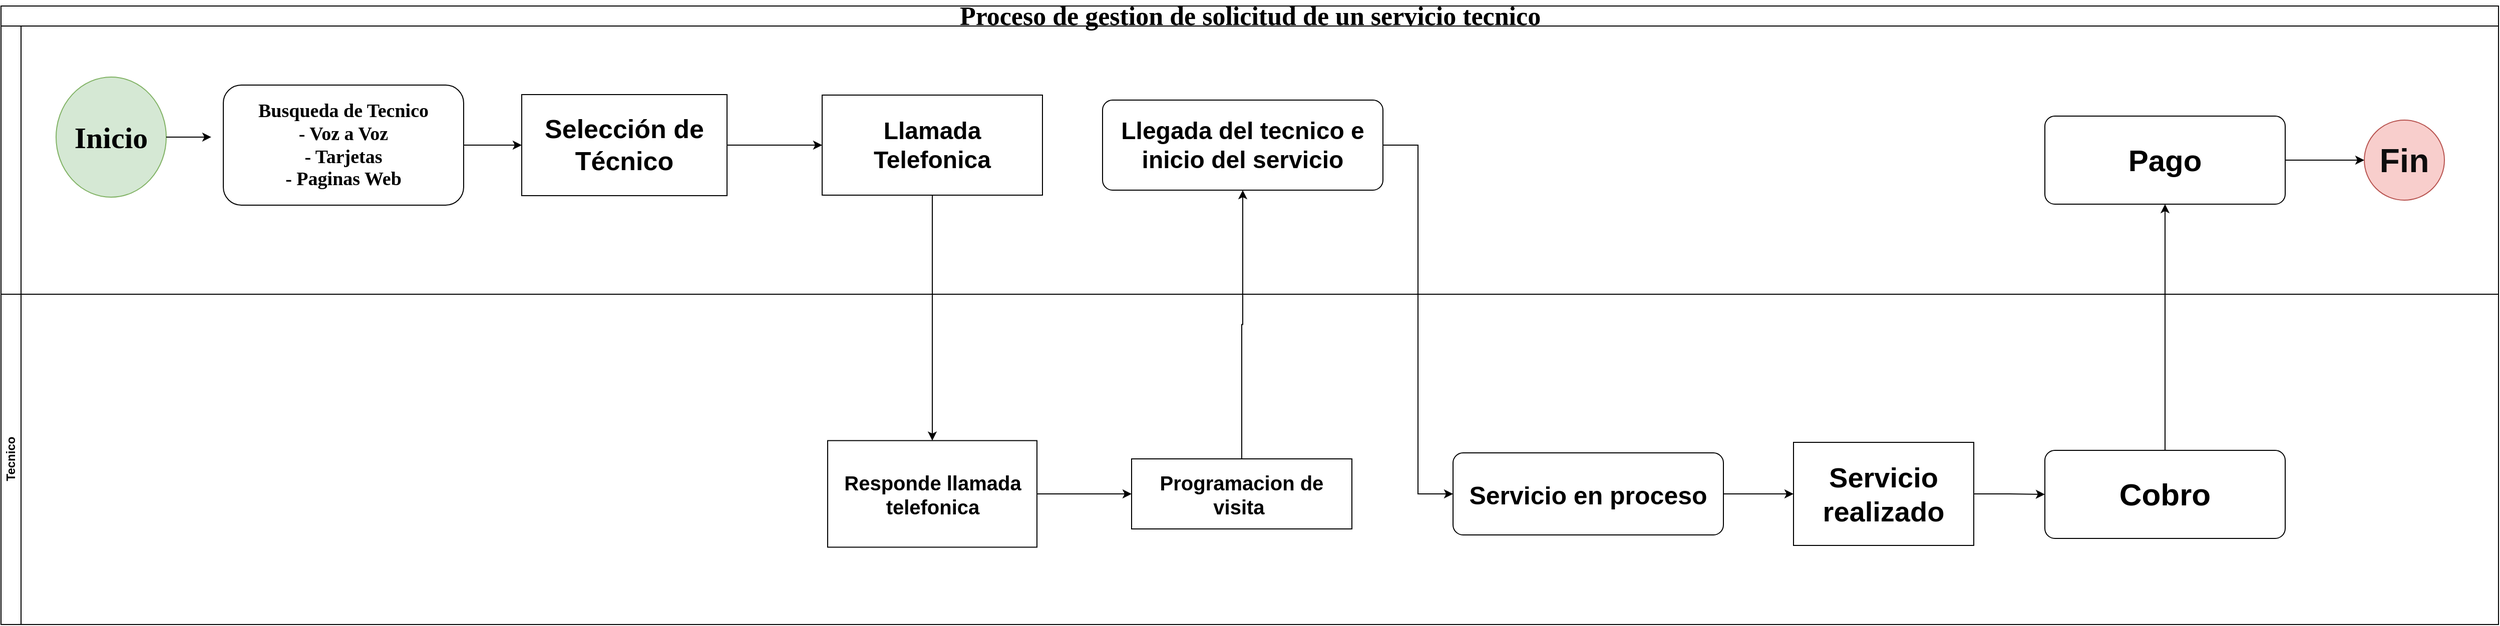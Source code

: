 <mxfile version="24.6.3" type="google" pages="3">
  <diagram name="Estado Actual - Tradicional" id="VASHzbMh9DNpgbnGAPAy">
    <mxGraphModel grid="1" page="1" gridSize="10" guides="1" tooltips="1" connect="1" arrows="1" fold="1" pageScale="1" pageWidth="1169" pageHeight="827" math="0" shadow="0">
      <root>
        <mxCell id="fw_uWWqq9sqviA4zHHhh-0" />
        <mxCell id="fw_uWWqq9sqviA4zHHhh-1" parent="fw_uWWqq9sqviA4zHHhh-0" />
        <mxCell id="fw_uWWqq9sqviA4zHHhh-2" value="Proceso de gestion de solicitud de un servicio tecnico" style="swimlane;html=1;childLayout=stackLayout;horizontal=1;startSize=20;horizontalStack=0;rounded=0;shadow=0;labelBackgroundColor=none;strokeWidth=1;fontFamily=Verdana;fontSize=26;align=center;" vertex="1" parent="fw_uWWqq9sqviA4zHHhh-1">
          <mxGeometry x="347" y="140" width="2494" height="618" as="geometry" />
        </mxCell>
        <mxCell id="fw_uWWqq9sqviA4zHHhh-3" value="&lt;font color=&quot;#ffffff&quot;&gt;Cliente&lt;/font&gt;" style="swimlane;html=1;startSize=20;horizontal=0;fontColor=#000000;" vertex="1" parent="fw_uWWqq9sqviA4zHHhh-2">
          <mxGeometry y="20" width="2494" height="268" as="geometry">
            <mxRectangle y="20" width="1000" height="30" as="alternateBounds" />
          </mxGeometry>
        </mxCell>
        <mxCell id="fw_uWWqq9sqviA4zHHhh-4" value="Inicio" style="ellipse;whiteSpace=wrap;html=1;rounded=0;shadow=0;labelBackgroundColor=none;strokeWidth=1;fontFamily=Verdana;fontSize=30;align=center;fillColor=#d5e8d4;strokeColor=#82b366;fontColor=#000000;fontStyle=1" vertex="1" parent="fw_uWWqq9sqviA4zHHhh-3">
          <mxGeometry x="55" y="51" width="110" height="120" as="geometry" />
        </mxCell>
        <mxCell id="fw_uWWqq9sqviA4zHHhh-5" value="Busqueda de Tecnico&lt;br style=&quot;font-size: 19px;&quot;&gt;- Voz a Voz&lt;br style=&quot;font-size: 19px;&quot;&gt;- Tarjetas&lt;br style=&quot;font-size: 19px;&quot;&gt;- Paginas Web" style="rounded=1;whiteSpace=wrap;html=1;shadow=0;labelBackgroundColor=none;strokeWidth=1;fontFamily=Verdana;fontSize=19;align=center;fontStyle=1" vertex="1" parent="fw_uWWqq9sqviA4zHHhh-3">
          <mxGeometry x="222" y="59" width="240" height="120" as="geometry" />
        </mxCell>
        <mxCell id="fw_uWWqq9sqviA4zHHhh-6" style="edgeStyle=orthogonalEdgeStyle;rounded=0;orthogonalLoop=1;jettySize=auto;html=1;entryX=-0.05;entryY=0.433;entryDx=0;entryDy=0;entryPerimeter=0;" edge="1" parent="fw_uWWqq9sqviA4zHHhh-3" source="fw_uWWqq9sqviA4zHHhh-4" target="fw_uWWqq9sqviA4zHHhh-5">
          <mxGeometry relative="1" as="geometry" />
        </mxCell>
        <mxCell id="fw_uWWqq9sqviA4zHHhh-7" value="" style="edgeStyle=orthogonalEdgeStyle;rounded=0;orthogonalLoop=1;jettySize=auto;html=1;exitX=1;exitY=0.5;exitDx=0;exitDy=0;" edge="1" parent="fw_uWWqq9sqviA4zHHhh-3" source="fw_uWWqq9sqviA4zHHhh-5" target="fw_uWWqq9sqviA4zHHhh-9">
          <mxGeometry relative="1" as="geometry">
            <mxPoint x="420" y="79" as="sourcePoint" />
            <mxPoint x="460" y="140.3" as="targetPoint" />
          </mxGeometry>
        </mxCell>
        <mxCell id="GihU5k3JDy8lmzni7VKv-1" style="edgeStyle=orthogonalEdgeStyle;rounded=0;orthogonalLoop=1;jettySize=auto;html=1;entryX=0;entryY=0.5;entryDx=0;entryDy=0;" edge="1" parent="fw_uWWqq9sqviA4zHHhh-3" source="fw_uWWqq9sqviA4zHHhh-9" target="GihU5k3JDy8lmzni7VKv-0">
          <mxGeometry relative="1" as="geometry" />
        </mxCell>
        <mxCell id="fw_uWWqq9sqviA4zHHhh-9" value="Selección de Técnico" style="rounded=0;whiteSpace=wrap;html=1;fontSize=26;fontStyle=1" vertex="1" parent="fw_uWWqq9sqviA4zHHhh-3">
          <mxGeometry x="520" y="68.5" width="205" height="101" as="geometry" />
        </mxCell>
        <mxCell id="fw_uWWqq9sqviA4zHHhh-14" value="Llegada del tecnico e inicio del servicio" style="points=[[0.25,0,0],[0.5,0,0],[0.75,0,0],[1,0.25,0],[1,0.5,0],[1,0.75,0],[0.75,1,0],[0.5,1,0],[0.25,1,0],[0,0.75,0],[0,0.5,0],[0,0.25,0]];shape=mxgraph.bpmn.task;whiteSpace=wrap;rectStyle=rounded;size=10;html=1;container=1;expand=0;collapsible=0;taskMarker=abstract;fontSize=24;fontStyle=1" vertex="1" parent="fw_uWWqq9sqviA4zHHhh-3">
          <mxGeometry x="1100" y="74" width="280" height="90" as="geometry" />
        </mxCell>
        <mxCell id="GihU5k3JDy8lmzni7VKv-0" value="Llamada Telefonica" style="rounded=0;whiteSpace=wrap;html=1;fontSize=24;fontStyle=1" vertex="1" parent="fw_uWWqq9sqviA4zHHhh-3">
          <mxGeometry x="820" y="69" width="220" height="100" as="geometry" />
        </mxCell>
        <mxCell id="JA0r4Bj9peXNiJifJEJn-3" value="Fin" style="ellipse;whiteSpace=wrap;html=1;aspect=fixed;fillColor=#f8cecc;strokeColor=#b85450;fontColor=#0D0D0D;fontStyle=1;fontSize=33;" vertex="1" parent="fw_uWWqq9sqviA4zHHhh-3">
          <mxGeometry x="2360" y="94" width="80" height="80" as="geometry" />
        </mxCell>
        <mxCell id="GihU5k3JDy8lmzni7VKv-9" style="edgeStyle=orthogonalEdgeStyle;rounded=0;orthogonalLoop=1;jettySize=auto;html=1;" edge="1" parent="fw_uWWqq9sqviA4zHHhh-3" source="GihU5k3JDy8lmzni7VKv-7" target="JA0r4Bj9peXNiJifJEJn-3">
          <mxGeometry relative="1" as="geometry" />
        </mxCell>
        <mxCell id="GihU5k3JDy8lmzni7VKv-7" value="Pago" style="points=[[0.25,0,0],[0.5,0,0],[0.75,0,0],[1,0.25,0],[1,0.5,0],[1,0.75,0],[0.75,1,0],[0.5,1,0],[0.25,1,0],[0,0.75,0],[0,0.5,0],[0,0.25,0]];shape=mxgraph.bpmn.task;whiteSpace=wrap;rectStyle=rounded;size=10;html=1;container=1;expand=0;collapsible=0;taskMarker=abstract;fontSize=30;fontStyle=1" vertex="1" parent="fw_uWWqq9sqviA4zHHhh-3">
          <mxGeometry x="2041" y="90" width="240" height="88" as="geometry" />
        </mxCell>
        <mxCell id="GihU5k3JDy8lmzni7VKv-3" style="edgeStyle=orthogonalEdgeStyle;rounded=0;orthogonalLoop=1;jettySize=auto;html=1;" edge="1" parent="fw_uWWqq9sqviA4zHHhh-2" source="GihU5k3JDy8lmzni7VKv-0" target="JA0r4Bj9peXNiJifJEJn-0">
          <mxGeometry relative="1" as="geometry" />
        </mxCell>
        <mxCell id="GihU5k3JDy8lmzni7VKv-5" style="edgeStyle=orthogonalEdgeStyle;rounded=0;orthogonalLoop=1;jettySize=auto;html=1;entryX=0.5;entryY=1;entryDx=0;entryDy=0;entryPerimeter=0;" edge="1" parent="fw_uWWqq9sqviA4zHHhh-2" source="fw_uWWqq9sqviA4zHHhh-10" target="fw_uWWqq9sqviA4zHHhh-14">
          <mxGeometry relative="1" as="geometry" />
        </mxCell>
        <mxCell id="GihU5k3JDy8lmzni7VKv-6" style="edgeStyle=orthogonalEdgeStyle;rounded=0;orthogonalLoop=1;jettySize=auto;html=1;entryX=0;entryY=0.5;entryDx=0;entryDy=0;entryPerimeter=0;" edge="1" parent="fw_uWWqq9sqviA4zHHhh-2" source="fw_uWWqq9sqviA4zHHhh-14" target="JA0r4Bj9peXNiJifJEJn-6">
          <mxGeometry relative="1" as="geometry" />
        </mxCell>
        <mxCell id="GihU5k3JDy8lmzni7VKv-8" style="edgeStyle=orthogonalEdgeStyle;rounded=0;orthogonalLoop=1;jettySize=auto;html=1;" edge="1" parent="fw_uWWqq9sqviA4zHHhh-2" source="fw_uWWqq9sqviA4zHHhh-16" target="GihU5k3JDy8lmzni7VKv-7">
          <mxGeometry relative="1" as="geometry" />
        </mxCell>
        <mxCell id="fw_uWWqq9sqviA4zHHhh-17" value="Tecnico" style="swimlane;html=1;startSize=20;horizontal=0;" vertex="1" parent="fw_uWWqq9sqviA4zHHhh-2">
          <mxGeometry y="288" width="2494" height="330" as="geometry" />
        </mxCell>
        <mxCell id="GihU5k3JDy8lmzni7VKv-4" style="edgeStyle=orthogonalEdgeStyle;rounded=0;orthogonalLoop=1;jettySize=auto;html=1;entryX=0;entryY=0.5;entryDx=0;entryDy=0;" edge="1" parent="fw_uWWqq9sqviA4zHHhh-17" source="JA0r4Bj9peXNiJifJEJn-0" target="fw_uWWqq9sqviA4zHHhh-10">
          <mxGeometry relative="1" as="geometry" />
        </mxCell>
        <mxCell id="JA0r4Bj9peXNiJifJEJn-0" value="Responde llamada telefonica" style="rounded=0;whiteSpace=wrap;html=1;fontSize=20;fontStyle=1" vertex="1" parent="fw_uWWqq9sqviA4zHHhh-17">
          <mxGeometry x="825.5" y="146.25" width="209" height="106.5" as="geometry" />
        </mxCell>
        <mxCell id="fw_uWWqq9sqviA4zHHhh-12" value="Servicio realizado" style="rounded=0;whiteSpace=wrap;html=1;fontSize=28;fontStyle=1" vertex="1" parent="fw_uWWqq9sqviA4zHHhh-17">
          <mxGeometry x="1790" y="148" width="180" height="103" as="geometry" />
        </mxCell>
        <mxCell id="fw_uWWqq9sqviA4zHHhh-16" value="Cobro" style="points=[[0.25,0,0],[0.5,0,0],[0.75,0,0],[1,0.25,0],[1,0.5,0],[1,0.75,0],[0.75,1,0],[0.5,1,0],[0.25,1,0],[0,0.75,0],[0,0.5,0],[0,0.25,0]];shape=mxgraph.bpmn.task;whiteSpace=wrap;rectStyle=rounded;size=10;html=1;container=1;expand=0;collapsible=0;taskMarker=abstract;fontSize=31;fontStyle=1" vertex="1" parent="fw_uWWqq9sqviA4zHHhh-17">
          <mxGeometry x="2041" y="156" width="240" height="88" as="geometry" />
        </mxCell>
        <mxCell id="fw_uWWqq9sqviA4zHHhh-11" style="edgeStyle=orthogonalEdgeStyle;rounded=0;orthogonalLoop=1;jettySize=auto;html=1;" edge="1" parent="fw_uWWqq9sqviA4zHHhh-17" source="fw_uWWqq9sqviA4zHHhh-12" target="fw_uWWqq9sqviA4zHHhh-16">
          <mxGeometry relative="1" as="geometry" />
        </mxCell>
        <mxCell id="fw_uWWqq9sqviA4zHHhh-10" value="Programacion de visita&amp;nbsp;" style="rounded=0;whiteSpace=wrap;html=1;fontSize=20;strokeColor=default;align=center;verticalAlign=middle;fontFamily=Helvetica;fontColor=default;fillColor=default;fontStyle=1" vertex="1" parent="fw_uWWqq9sqviA4zHHhh-17">
          <mxGeometry x="1129" y="164.5" width="220" height="70" as="geometry" />
        </mxCell>
        <mxCell id="JA0r4Bj9peXNiJifJEJn-6" value="Servicio en proceso" style="points=[[0.25,0,0],[0.5,0,0],[0.75,0,0],[1,0.25,0],[1,0.5,0],[1,0.75,0],[0.75,1,0],[0.5,1,0],[0.25,1,0],[0,0.75,0],[0,0.5,0],[0,0.25,0]];shape=mxgraph.bpmn.task;whiteSpace=wrap;rectStyle=rounded;size=10;html=1;container=1;expand=0;collapsible=0;taskMarker=abstract;fontSize=25;fontStyle=1" vertex="1" parent="fw_uWWqq9sqviA4zHHhh-17">
          <mxGeometry x="1450" y="158.5" width="270" height="82" as="geometry" />
        </mxCell>
        <mxCell id="JA0r4Bj9peXNiJifJEJn-8" style="edgeStyle=orthogonalEdgeStyle;rounded=0;orthogonalLoop=1;jettySize=auto;html=1;entryX=0;entryY=0.5;entryDx=0;entryDy=0;exitX=1;exitY=0.5;exitDx=0;exitDy=0;exitPerimeter=0;" edge="1" parent="fw_uWWqq9sqviA4zHHhh-17" source="JA0r4Bj9peXNiJifJEJn-6" target="fw_uWWqq9sqviA4zHHhh-12">
          <mxGeometry relative="1" as="geometry" />
        </mxCell>
      </root>
    </mxGraphModel>
  </diagram>
  <diagram name="Estado Actual - Virtual" id="txkUd29YWTqCWn9somrv">
    <mxGraphModel grid="1" page="1" gridSize="10" guides="1" tooltips="1" connect="1" arrows="1" fold="1" pageScale="1" pageWidth="1100" pageHeight="850" background="none" math="0" shadow="0">
      <root>
        <mxCell id="-DEfZ-0J0KOZSOMAyNiJ-0" />
        <mxCell id="-DEfZ-0J0KOZSOMAyNiJ-1" parent="-DEfZ-0J0KOZSOMAyNiJ-0" />
        <mxCell id="-DEfZ-0J0KOZSOMAyNiJ-2" value="Proceso de Gestion de un servicio tecnico - Virtual" style="swimlane;html=1;childLayout=stackLayout;horizontal=1;startSize=20;horizontalStack=0;rounded=0;shadow=0;labelBackgroundColor=none;strokeWidth=1;fontFamily=Verdana;fontSize=8;align=center;" vertex="1" parent="-DEfZ-0J0KOZSOMAyNiJ-1">
          <mxGeometry x="50" y="42" width="4290" height="966" as="geometry" />
        </mxCell>
        <mxCell id="-DEfZ-0J0KOZSOMAyNiJ-6" value="Tecnico" style="swimlane;html=1;startSize=20;horizontal=0;" vertex="1" parent="-DEfZ-0J0KOZSOMAyNiJ-2">
          <mxGeometry y="20" width="4290" height="268" as="geometry">
            <mxRectangle y="20" width="1000" height="30" as="alternateBounds" />
          </mxGeometry>
        </mxCell>
        <mxCell id="brmVrVbmPH0MpekpjgjN-32" value="Inicio : Efectua Orden de Trabajo" style="ellipse;whiteSpace=wrap;html=1;fontSize=20;fontStyle=1;fillColor=#b0e3e6;strokeColor=#0e8088;fontColor=#212121;" vertex="1" parent="-DEfZ-0J0KOZSOMAyNiJ-6">
          <mxGeometry x="1091" y="74" width="140" height="129" as="geometry" />
        </mxCell>
        <mxCell id="brmVrVbmPH0MpekpjgjN-33" value="&lt;span style=&quot;font-weight: normal;&quot;&gt;Recibe Orden de Trabajo&lt;/span&gt;" style="points=[[0.25,0,0],[0.5,0,0],[0.75,0,0],[1,0.25,0],[1,0.5,0],[1,0.75,0],[0.75,1,0],[0.5,1,0],[0.25,1,0],[0,0.75,0],[0,0.5,0],[0,0.25,0]];shape=mxgraph.bpmn.task;whiteSpace=wrap;rectStyle=rounded;size=10;html=1;container=1;expand=0;collapsible=0;taskMarker=abstract;fontStyle=1;fontSize=20;" vertex="1" parent="-DEfZ-0J0KOZSOMAyNiJ-6">
          <mxGeometry x="1308" y="100" width="210" height="74.5" as="geometry" />
        </mxCell>
        <mxCell id="brmVrVbmPH0MpekpjgjN-34" style="edgeStyle=orthogonalEdgeStyle;rounded=0;orthogonalLoop=1;jettySize=auto;html=1;entryX=0;entryY=0.5;entryDx=0;entryDy=0;entryPerimeter=0;" edge="1" parent="-DEfZ-0J0KOZSOMAyNiJ-6" source="brmVrVbmPH0MpekpjgjN-32" target="brmVrVbmPH0MpekpjgjN-33">
          <mxGeometry relative="1" as="geometry" />
        </mxCell>
        <mxCell id="brmVrVbmPH0MpekpjgjN-36" value="&lt;span style=&quot;font-weight: normal;&quot;&gt;Contacta con el cliente&lt;br&gt;(Se define hora y fecha de visita)&lt;br&gt;(Llamada telefonica o Chat de Texto como WhatsApp)&lt;/span&gt;" style="points=[[0.25,0,0],[0.5,0,0],[0.75,0,0],[1,0.25,0],[1,0.5,0],[1,0.75,0],[0.75,1,0],[0.5,1,0],[0.25,1,0],[0,0.75,0],[0,0.5,0],[0,0.25,0]];shape=mxgraph.bpmn.task;whiteSpace=wrap;rectStyle=rounded;size=10;html=1;container=1;expand=0;collapsible=0;taskMarker=abstract;fontStyle=1;fontSize=20;" vertex="1" parent="-DEfZ-0J0KOZSOMAyNiJ-6">
          <mxGeometry x="1591" y="66.87" width="310" height="143.25" as="geometry" />
        </mxCell>
        <mxCell id="brmVrVbmPH0MpekpjgjN-37" style="edgeStyle=orthogonalEdgeStyle;rounded=0;orthogonalLoop=1;jettySize=auto;html=1;entryX=0;entryY=0.5;entryDx=0;entryDy=0;entryPerimeter=0;" edge="1" parent="-DEfZ-0J0KOZSOMAyNiJ-6" source="brmVrVbmPH0MpekpjgjN-33" target="brmVrVbmPH0MpekpjgjN-36">
          <mxGeometry relative="1" as="geometry" />
        </mxCell>
        <mxCell id="brmVrVbmPH0MpekpjgjN-43" style="edgeStyle=orthogonalEdgeStyle;rounded=0;orthogonalLoop=1;jettySize=auto;html=1;" edge="1" parent="-DEfZ-0J0KOZSOMAyNiJ-6" source="brmVrVbmPH0MpekpjgjN-40" target="brmVrVbmPH0MpekpjgjN-42">
          <mxGeometry relative="1" as="geometry" />
        </mxCell>
        <mxCell id="brmVrVbmPH0MpekpjgjN-40" value="&lt;span style=&quot;font-weight: normal;&quot;&gt;Llegada al domicilio / Inicio del servicio&lt;/span&gt;" style="points=[[0.25,0,0],[0.5,0,0],[0.75,0,0],[1,0.25,0],[1,0.5,0],[1,0.75,0],[0.75,1,0],[0.5,1,0],[0.25,1,0],[0,0.75,0],[0,0.5,0],[0,0.25,0]];shape=mxgraph.bpmn.task;whiteSpace=wrap;rectStyle=rounded;size=10;html=1;container=1;expand=0;collapsible=0;taskMarker=abstract;fontStyle=1;fontSize=20;" vertex="1" parent="-DEfZ-0J0KOZSOMAyNiJ-6">
          <mxGeometry x="1990" y="101.25" width="210" height="74.5" as="geometry" />
        </mxCell>
        <mxCell id="brmVrVbmPH0MpekpjgjN-41" style="edgeStyle=orthogonalEdgeStyle;rounded=0;orthogonalLoop=1;jettySize=auto;html=1;entryX=0;entryY=0.5;entryDx=0;entryDy=0;entryPerimeter=0;" edge="1" parent="-DEfZ-0J0KOZSOMAyNiJ-6" source="brmVrVbmPH0MpekpjgjN-36" target="brmVrVbmPH0MpekpjgjN-40">
          <mxGeometry relative="1" as="geometry" />
        </mxCell>
        <mxCell id="brmVrVbmPH0MpekpjgjN-46" style="edgeStyle=orthogonalEdgeStyle;rounded=0;orthogonalLoop=1;jettySize=auto;html=1;" edge="1" parent="-DEfZ-0J0KOZSOMAyNiJ-6" source="brmVrVbmPH0MpekpjgjN-42" target="brmVrVbmPH0MpekpjgjN-44">
          <mxGeometry relative="1" as="geometry" />
        </mxCell>
        <mxCell id="brmVrVbmPH0MpekpjgjN-42" value="&lt;span style=&quot;font-weight: normal;&quot;&gt;Desarrollo del servicio&lt;/span&gt;" style="points=[[0.25,0,0],[0.5,0,0],[0.75,0,0],[1,0.25,0],[1,0.5,0],[1,0.75,0],[0.75,1,0],[0.5,1,0],[0.25,1,0],[0,0.75,0],[0,0.5,0],[0,0.25,0]];shape=mxgraph.bpmn.task;whiteSpace=wrap;rectStyle=rounded;size=10;html=1;container=1;expand=0;collapsible=0;taskMarker=abstract;fontStyle=1;fontSize=20;" vertex="1" parent="-DEfZ-0J0KOZSOMAyNiJ-6">
          <mxGeometry x="2260" y="100.75" width="210" height="74.5" as="geometry" />
        </mxCell>
        <mxCell id="brmVrVbmPH0MpekpjgjN-44" value="&lt;span style=&quot;font-weight: 400;&quot;&gt;Finaliza Servicio / Espera evaluacion y confirmacion del cliente&lt;/span&gt;" style="points=[[0.25,0,0],[0.5,0,0],[0.75,0,0],[1,0.25,0],[1,0.5,0],[1,0.75,0],[0.75,1,0],[0.5,1,0],[0.25,1,0],[0,0.75,0],[0,0.5,0],[0,0.25,0]];shape=mxgraph.bpmn.task;whiteSpace=wrap;rectStyle=rounded;size=10;html=1;container=1;expand=0;collapsible=0;taskMarker=abstract;fontStyle=1;fontSize=20;" vertex="1" parent="-DEfZ-0J0KOZSOMAyNiJ-6">
          <mxGeometry x="2540" y="89.25" width="290" height="98.75" as="geometry" />
        </mxCell>
        <mxCell id="brmVrVbmPH0MpekpjgjN-66" style="edgeStyle=orthogonalEdgeStyle;rounded=0;orthogonalLoop=1;jettySize=auto;html=1;" edge="1" parent="-DEfZ-0J0KOZSOMAyNiJ-6" source="brmVrVbmPH0MpekpjgjN-45" target="brmVrVbmPH0MpekpjgjN-65">
          <mxGeometry relative="1" as="geometry" />
        </mxCell>
        <mxCell id="brmVrVbmPH0MpekpjgjN-45" value="Realiza Cobro por el servicio" style="points=[[0.25,0,0],[0.5,0,0],[0.75,0,0],[1,0.25,0],[1,0.5,0],[1,0.75,0],[0.75,1,0],[0.5,1,0],[0.25,1,0],[0,0.75,0],[0,0.5,0],[0,0.25,0]];shape=mxgraph.bpmn.task;whiteSpace=wrap;rectStyle=rounded;size=10;html=1;container=1;expand=0;collapsible=0;taskMarker=abstract;fontStyle=1;fontSize=20;" vertex="1" parent="-DEfZ-0J0KOZSOMAyNiJ-6">
          <mxGeometry x="2927" y="87.88" width="290" height="98.75" as="geometry" />
        </mxCell>
        <mxCell id="brmVrVbmPH0MpekpjgjN-62" style="edgeStyle=orthogonalEdgeStyle;rounded=0;orthogonalLoop=1;jettySize=auto;html=1;entryX=0;entryY=0.5;entryDx=0;entryDy=0;entryPerimeter=0;" edge="1" parent="-DEfZ-0J0KOZSOMAyNiJ-6" source="brmVrVbmPH0MpekpjgjN-44" target="brmVrVbmPH0MpekpjgjN-45">
          <mxGeometry relative="1" as="geometry" />
        </mxCell>
        <mxCell id="brmVrVbmPH0MpekpjgjN-65" value="&lt;span style=&quot;font-weight: normal;&quot;&gt;Entrega factura fisica y Garantia&lt;/span&gt;" style="points=[[0.25,0,0],[0.5,0,0],[0.75,0,0],[1,0.25,0],[1,0.5,0],[1,0.75,0],[0.75,1,0],[0.5,1,0],[0.25,1,0],[0,0.75,0],[0,0.5,0],[0,0.25,0]];shape=mxgraph.bpmn.task;whiteSpace=wrap;rectStyle=rounded;size=10;html=1;container=1;expand=0;collapsible=0;taskMarker=abstract;fontStyle=1;fontSize=20;" vertex="1" parent="-DEfZ-0J0KOZSOMAyNiJ-6">
          <mxGeometry x="3342" y="86.63" width="290" height="98.75" as="geometry" />
        </mxCell>
        <mxCell id="brmVrVbmPH0MpekpjgjN-72" style="edgeStyle=orthogonalEdgeStyle;rounded=0;orthogonalLoop=1;jettySize=auto;html=1;" edge="1" parent="-DEfZ-0J0KOZSOMAyNiJ-6" source="brmVrVbmPH0MpekpjgjN-69" target="brmVrVbmPH0MpekpjgjN-71">
          <mxGeometry relative="1" as="geometry" />
        </mxCell>
        <mxCell id="brmVrVbmPH0MpekpjgjN-69" value="Informa servicio completado" style="points=[[0.25,0,0],[0.5,0,0],[0.75,0,0],[1,0.25,0],[1,0.5,0],[1,0.75,0],[0.75,1,0],[0.5,1,0],[0.25,1,0],[0,0.75,0],[0,0.5,0],[0,0.25,0]];shape=mxgraph.bpmn.task;whiteSpace=wrap;rectStyle=rounded;size=10;html=1;container=1;expand=0;collapsible=0;taskMarker=abstract;fontStyle=1;fontSize=20;" vertex="1" parent="-DEfZ-0J0KOZSOMAyNiJ-6">
          <mxGeometry x="3700" y="87.25" width="290" height="98.75" as="geometry" />
        </mxCell>
        <mxCell id="brmVrVbmPH0MpekpjgjN-70" style="edgeStyle=orthogonalEdgeStyle;rounded=0;orthogonalLoop=1;jettySize=auto;html=1;entryX=0;entryY=0.5;entryDx=0;entryDy=0;entryPerimeter=0;" edge="1" parent="-DEfZ-0J0KOZSOMAyNiJ-6" source="brmVrVbmPH0MpekpjgjN-65" target="brmVrVbmPH0MpekpjgjN-69">
          <mxGeometry relative="1" as="geometry" />
        </mxCell>
        <mxCell id="brmVrVbmPH0MpekpjgjN-71" value="Finaliza orden de trabajo" style="ellipse;whiteSpace=wrap;html=1;fontSize=20;fontStyle=1;fillColor=#fad9d5;strokeColor=#ae4132;fontColor=#000000;" vertex="1" parent="-DEfZ-0J0KOZSOMAyNiJ-6">
          <mxGeometry x="4060" y="72.87" width="140" height="129" as="geometry" />
        </mxCell>
        <mxCell id="-DEfZ-0J0KOZSOMAyNiJ-46" value="administrador" style="swimlane;html=1;startSize=20;horizontal=0;" vertex="1" parent="-DEfZ-0J0KOZSOMAyNiJ-2">
          <mxGeometry y="288" width="4290" height="330" as="geometry" />
        </mxCell>
        <mxCell id="brmVrVbmPH0MpekpjgjN-15" value="Inicio : Gestion del Servicio" style="ellipse;whiteSpace=wrap;html=1;fontSize=20;fontStyle=1;fillColor=#b0e3e6;strokeColor=#0e8088;fontColor=#212121;" vertex="1" parent="-DEfZ-0J0KOZSOMAyNiJ-46">
          <mxGeometry x="50" y="110" width="140" height="129" as="geometry" />
        </mxCell>
        <mxCell id="brmVrVbmPH0MpekpjgjN-16" value="Informe de Servicios disponibles&lt;br style=&quot;font-size: 18px;&quot;&gt;(Pagina Web)" style="points=[[0.25,0,0],[0.5,0,0],[0.75,0,0],[1,0.25,0],[1,0.5,0],[1,0.75,0],[0.75,1,0],[0.5,1,0],[0.25,1,0],[0,0.75,0],[0,0.5,0],[0,0.25,0]];shape=mxgraph.bpmn.task;whiteSpace=wrap;rectStyle=rounded;size=10;html=1;container=1;expand=0;collapsible=0;taskMarker=abstract;fontSize=18;" vertex="1" parent="-DEfZ-0J0KOZSOMAyNiJ-46">
          <mxGeometry x="245" y="132.5" width="210" height="84" as="geometry" />
        </mxCell>
        <mxCell id="brmVrVbmPH0MpekpjgjN-17" style="edgeStyle=orthogonalEdgeStyle;rounded=0;orthogonalLoop=1;jettySize=auto;html=1;entryX=0;entryY=0.5;entryDx=0;entryDy=0;entryPerimeter=0;" edge="1" parent="-DEfZ-0J0KOZSOMAyNiJ-46" source="brmVrVbmPH0MpekpjgjN-15" target="brmVrVbmPH0MpekpjgjN-16">
          <mxGeometry relative="1" as="geometry" />
        </mxCell>
        <mxCell id="brmVrVbmPH0MpekpjgjN-19" value="&lt;span style=&quot;font-weight: normal;&quot;&gt;Dispone Formato de solicitud de servicio&lt;/span&gt;" style="points=[[0.25,0,0],[0.5,0,0],[0.75,0,0],[1,0.25,0],[1,0.5,0],[1,0.75,0],[0.75,1,0],[0.5,1,0],[0.25,1,0],[0,0.75,0],[0,0.5,0],[0,0.25,0]];shape=mxgraph.bpmn.task;whiteSpace=wrap;rectStyle=rounded;size=10;html=1;container=1;expand=0;collapsible=0;taskMarker=abstract;fontStyle=1;fontSize=20;" vertex="1" parent="-DEfZ-0J0KOZSOMAyNiJ-46">
          <mxGeometry x="510" y="136.5" width="210" height="74.5" as="geometry" />
        </mxCell>
        <mxCell id="brmVrVbmPH0MpekpjgjN-20" style="edgeStyle=orthogonalEdgeStyle;rounded=0;orthogonalLoop=1;jettySize=auto;html=1;entryX=0;entryY=0.5;entryDx=0;entryDy=0;entryPerimeter=0;" edge="1" parent="-DEfZ-0J0KOZSOMAyNiJ-46" source="brmVrVbmPH0MpekpjgjN-16" target="brmVrVbmPH0MpekpjgjN-19">
          <mxGeometry relative="1" as="geometry" />
        </mxCell>
        <mxCell id="brmVrVbmPH0MpekpjgjN-24" value="&lt;span style=&quot;font-weight: normal;&quot;&gt;Recepciona Solicitud del servicio&lt;br&gt;(Pagina Web o Correo Electronico)&lt;/span&gt;" style="points=[[0.25,0,0],[0.5,0,0],[0.75,0,0],[1,0.25,0],[1,0.5,0],[1,0.75,0],[0.75,1,0],[0.5,1,0],[0.25,1,0],[0,0.75,0],[0,0.5,0],[0,0.25,0]];shape=mxgraph.bpmn.task;whiteSpace=wrap;rectStyle=rounded;size=10;html=1;container=1;expand=0;collapsible=0;taskMarker=abstract;fontStyle=1;fontSize=20;" vertex="1" parent="-DEfZ-0J0KOZSOMAyNiJ-46">
          <mxGeometry x="767" y="112" width="240" height="126.5" as="geometry" />
        </mxCell>
        <mxCell id="brmVrVbmPH0MpekpjgjN-25" style="edgeStyle=orthogonalEdgeStyle;rounded=0;orthogonalLoop=1;jettySize=auto;html=1;entryX=0;entryY=0.5;entryDx=0;entryDy=0;entryPerimeter=0;" edge="1" parent="-DEfZ-0J0KOZSOMAyNiJ-46" source="brmVrVbmPH0MpekpjgjN-19" target="brmVrVbmPH0MpekpjgjN-24">
          <mxGeometry relative="1" as="geometry" />
        </mxCell>
        <mxCell id="brmVrVbmPH0MpekpjgjN-31" style="edgeStyle=orthogonalEdgeStyle;rounded=0;orthogonalLoop=1;jettySize=auto;html=1;" edge="1" parent="-DEfZ-0J0KOZSOMAyNiJ-46" source="brmVrVbmPH0MpekpjgjN-28" target="brmVrVbmPH0MpekpjgjN-29">
          <mxGeometry relative="1" as="geometry" />
        </mxCell>
        <mxCell id="brmVrVbmPH0MpekpjgjN-28" value="&lt;span style=&quot;font-weight: 400;&quot;&gt;Evalua solicitud de servicio&lt;/span&gt;" style="points=[[0.25,0,0],[0.5,0,0],[0.75,0,0],[1,0.25,0],[1,0.5,0],[1,0.75,0],[0.75,1,0],[0.5,1,0],[0.25,1,0],[0,0.75,0],[0,0.5,0],[0,0.25,0]];shape=mxgraph.bpmn.task;whiteSpace=wrap;rectStyle=rounded;size=10;html=1;container=1;expand=0;collapsible=0;taskMarker=abstract;fontStyle=1;fontSize=20;" vertex="1" parent="-DEfZ-0J0KOZSOMAyNiJ-46">
          <mxGeometry x="1046" y="139" width="210" height="74.5" as="geometry" />
        </mxCell>
        <mxCell id="brmVrVbmPH0MpekpjgjN-29" value="&lt;span style=&quot;font-weight: normal;&quot;&gt;Asigna Orden de Trabajo&lt;/span&gt;" style="points=[[0.25,0,0],[0.5,0,0],[0.75,0,0],[1,0.25,0],[1,0.5,0],[1,0.75,0],[0.75,1,0],[0.5,1,0],[0.25,1,0],[0,0.75,0],[0,0.5,0],[0,0.25,0]];shape=mxgraph.bpmn.task;whiteSpace=wrap;rectStyle=rounded;size=10;html=1;container=1;expand=0;collapsible=0;taskMarker=abstract;fontStyle=1;fontSize=20;" vertex="1" parent="-DEfZ-0J0KOZSOMAyNiJ-46">
          <mxGeometry x="1309" y="139" width="210" height="74.5" as="geometry" />
        </mxCell>
        <mxCell id="brmVrVbmPH0MpekpjgjN-30" style="edgeStyle=orthogonalEdgeStyle;rounded=0;orthogonalLoop=1;jettySize=auto;html=1;entryX=0;entryY=0.5;entryDx=0;entryDy=0;entryPerimeter=0;" edge="1" parent="-DEfZ-0J0KOZSOMAyNiJ-46" source="brmVrVbmPH0MpekpjgjN-24" target="brmVrVbmPH0MpekpjgjN-28">
          <mxGeometry relative="1" as="geometry" />
        </mxCell>
        <mxCell id="brmVrVbmPH0MpekpjgjN-76" style="edgeStyle=orthogonalEdgeStyle;rounded=0;orthogonalLoop=1;jettySize=auto;html=1;entryX=0;entryY=0.5;entryDx=0;entryDy=0;" edge="1" parent="-DEfZ-0J0KOZSOMAyNiJ-46" source="brmVrVbmPH0MpekpjgjN-73" target="brmVrVbmPH0MpekpjgjN-74">
          <mxGeometry relative="1" as="geometry" />
        </mxCell>
        <mxCell id="brmVrVbmPH0MpekpjgjN-73" value="Recibe informe de servicio completado" style="points=[[0.25,0,0],[0.5,0,0],[0.75,0,0],[1,0.25,0],[1,0.5,0],[1,0.75,0],[0.75,1,0],[0.5,1,0],[0.25,1,0],[0,0.75,0],[0,0.5,0],[0,0.25,0]];shape=mxgraph.bpmn.task;whiteSpace=wrap;rectStyle=rounded;size=10;html=1;container=1;expand=0;collapsible=0;taskMarker=abstract;fontStyle=1;fontSize=20;" vertex="1" parent="-DEfZ-0J0KOZSOMAyNiJ-46">
          <mxGeometry x="3699" y="128" width="290" height="98.75" as="geometry" />
        </mxCell>
        <mxCell id="brmVrVbmPH0MpekpjgjN-74" value="Finaliza gestion de servicio" style="ellipse;whiteSpace=wrap;html=1;fontSize=20;fontStyle=1;fillColor=#fad9d5;strokeColor=#ae4132;fontColor=#000000;" vertex="1" parent="-DEfZ-0J0KOZSOMAyNiJ-46">
          <mxGeometry x="4054" y="113" width="140" height="129" as="geometry" />
        </mxCell>
        <mxCell id="brmVrVbmPH0MpekpjgjN-75" style="edgeStyle=orthogonalEdgeStyle;rounded=0;orthogonalLoop=1;jettySize=auto;html=1;entryX=0;entryY=0.5;entryDx=0;entryDy=0;entryPerimeter=0;" edge="1" parent="-DEfZ-0J0KOZSOMAyNiJ-46" source="brmVrVbmPH0MpekpjgjN-29" target="brmVrVbmPH0MpekpjgjN-73">
          <mxGeometry relative="1" as="geometry" />
        </mxCell>
        <mxCell id="-DEfZ-0J0KOZSOMAyNiJ-67" value="cliente" style="swimlane;html=1;startSize=20;horizontal=0;" vertex="1" parent="-DEfZ-0J0KOZSOMAyNiJ-2">
          <mxGeometry y="618" width="4290" height="348" as="geometry">
            <mxRectangle y="20" width="1000" height="30" as="alternateBounds" />
          </mxGeometry>
        </mxCell>
        <mxCell id="brmVrVbmPH0MpekpjgjN-14" style="edgeStyle=orthogonalEdgeStyle;rounded=0;orthogonalLoop=1;jettySize=auto;html=1;entryX=0;entryY=0.5;entryDx=0;entryDy=0;" edge="1" parent="-DEfZ-0J0KOZSOMAyNiJ-67" source="-DEfZ-0J0KOZSOMAyNiJ-95" target="brmVrVbmPH0MpekpjgjN-9">
          <mxGeometry relative="1" as="geometry" />
        </mxCell>
        <mxCell id="-DEfZ-0J0KOZSOMAyNiJ-95" value="Envio de solicitud de Servicio" style="points=[[0.25,0,0],[0.5,0,0],[0.75,0,0],[1,0.25,0],[1,0.5,0],[1,0.75,0],[0.75,1,0],[0.5,1,0],[0.25,1,0],[0,0.75,0],[0,0.5,0],[0,0.25,0]];shape=mxgraph.bpmn.task;whiteSpace=wrap;rectStyle=rounded;size=10;html=1;container=1;expand=0;collapsible=0;taskMarker=abstract;fontStyle=1;fontSize=20;" vertex="1" parent="-DEfZ-0J0KOZSOMAyNiJ-67">
          <mxGeometry x="781" y="140" width="210" height="74.5" as="geometry" />
        </mxCell>
        <mxCell id="KmLGr5wiNnwe8KZlO8gC-3" value="Verificación de tipos de servicios disponibles" style="points=[[0.25,0,0],[0.5,0,0],[0.75,0,0],[1,0.25,0],[1,0.5,0],[1,0.75,0],[0.75,1,0],[0.5,1,0],[0.25,1,0],[0,0.75,0],[0,0.5,0],[0,0.25,0]];shape=mxgraph.bpmn.task;whiteSpace=wrap;rectStyle=rounded;size=10;html=1;container=1;expand=0;collapsible=0;taskMarker=abstract;fontSize=17;" vertex="1" parent="-DEfZ-0J0KOZSOMAyNiJ-67">
          <mxGeometry x="256" y="138.5" width="190" height="78" as="geometry" />
        </mxCell>
        <mxCell id="KmLGr5wiNnwe8KZlO8gC-7" value="Diligenciamiento de formato de Solicitud de Servicio Tecnico" style="points=[[0.25,0,0],[0.5,0,0],[0.75,0,0],[1,0.25,0],[1,0.5,0],[1,0.75,0],[0.75,1,0],[0.5,1,0],[0.25,1,0],[0,0.75,0],[0,0.5,0],[0,0.25,0]];shape=mxgraph.bpmn.task;whiteSpace=wrap;rectStyle=rounded;size=10;html=1;container=1;expand=0;collapsible=0;taskMarker=abstract;fontSize=15;" vertex="1" parent="-DEfZ-0J0KOZSOMAyNiJ-67">
          <mxGeometry x="528" y="142" width="180" height="71" as="geometry" />
        </mxCell>
        <mxCell id="KmLGr5wiNnwe8KZlO8gC-8" style="edgeStyle=orthogonalEdgeStyle;rounded=0;orthogonalLoop=1;jettySize=auto;html=1;entryX=0;entryY=0.5;entryDx=0;entryDy=0;entryPerimeter=0;" edge="1" parent="-DEfZ-0J0KOZSOMAyNiJ-67" source="KmLGr5wiNnwe8KZlO8gC-3" target="KmLGr5wiNnwe8KZlO8gC-7">
          <mxGeometry relative="1" as="geometry" />
        </mxCell>
        <mxCell id="brmVrVbmPH0MpekpjgjN-2" value="Informacion detallada de:&lt;br&gt;- Cliente.&lt;br&gt;- Electrodomestico" style="points=[[0.25,0,0],[0.5,0,0],[0.75,0,0],[1,0.25,0],[1,0.5,0],[1,0.75,0],[0.75,1,0],[0.5,1,0],[0.25,1,0],[0,0.75,0],[0,0.5,0],[0,0.25,0]];shape=mxgraph.bpmn.task;whiteSpace=wrap;rectStyle=rounded;size=10;html=1;container=1;expand=0;collapsible=0;taskMarker=abstract;" vertex="1" parent="-DEfZ-0J0KOZSOMAyNiJ-67">
          <mxGeometry x="543" y="266" width="150" height="62" as="geometry" />
        </mxCell>
        <mxCell id="brmVrVbmPH0MpekpjgjN-4" value="" style="endArrow=none;dashed=1;html=1;rounded=0;entryX=0.5;entryY=1;entryDx=0;entryDy=0;entryPerimeter=0;" edge="1" parent="-DEfZ-0J0KOZSOMAyNiJ-67" source="brmVrVbmPH0MpekpjgjN-2" target="KmLGr5wiNnwe8KZlO8gC-7">
          <mxGeometry width="50" height="50" relative="1" as="geometry">
            <mxPoint x="798" y="337" as="sourcePoint" />
            <mxPoint x="848" y="287" as="targetPoint" />
          </mxGeometry>
        </mxCell>
        <mxCell id="brmVrVbmPH0MpekpjgjN-9" value="Finaliza Proceso de Solicitud" style="ellipse;whiteSpace=wrap;html=1;fontSize=20;fontStyle=1;fillColor=#fad9d5;strokeColor=#ae4132;fontColor=#000000;" vertex="1" parent="-DEfZ-0J0KOZSOMAyNiJ-67">
          <mxGeometry x="1090" y="114" width="140" height="129" as="geometry" />
        </mxCell>
        <mxCell id="brmVrVbmPH0MpekpjgjN-12" style="edgeStyle=orthogonalEdgeStyle;rounded=0;orthogonalLoop=1;jettySize=auto;html=1;" edge="1" parent="-DEfZ-0J0KOZSOMAyNiJ-67" source="brmVrVbmPH0MpekpjgjN-11" target="KmLGr5wiNnwe8KZlO8gC-3">
          <mxGeometry relative="1" as="geometry" />
        </mxCell>
        <mxCell id="brmVrVbmPH0MpekpjgjN-11" value="Inicio : Solicitud de Servicio" style="ellipse;whiteSpace=wrap;html=1;fontSize=20;fontStyle=1;fillColor=#b0e3e6;strokeColor=#0e8088;fontColor=#212121;" vertex="1" parent="-DEfZ-0J0KOZSOMAyNiJ-67">
          <mxGeometry x="50" y="114" width="140" height="129" as="geometry" />
        </mxCell>
        <mxCell id="brmVrVbmPH0MpekpjgjN-13" style="edgeStyle=orthogonalEdgeStyle;rounded=0;orthogonalLoop=1;jettySize=auto;html=1;entryX=0;entryY=0.5;entryDx=0;entryDy=0;entryPerimeter=0;" edge="1" parent="-DEfZ-0J0KOZSOMAyNiJ-67" source="KmLGr5wiNnwe8KZlO8gC-7" target="-DEfZ-0J0KOZSOMAyNiJ-95">
          <mxGeometry relative="1" as="geometry" />
        </mxCell>
        <mxCell id="brmVrVbmPH0MpekpjgjN-38" value="&lt;span style=&quot;font-weight: 400;&quot;&gt;Responde contacto del tecnico.&lt;/span&gt;" style="points=[[0.25,0,0],[0.5,0,0],[0.75,0,0],[1,0.25,0],[1,0.5,0],[1,0.75,0],[0.75,1,0],[0.5,1,0],[0.25,1,0],[0,0.75,0],[0,0.5,0],[0,0.25,0]];shape=mxgraph.bpmn.task;whiteSpace=wrap;rectStyle=rounded;size=10;html=1;container=1;expand=0;collapsible=0;taskMarker=abstract;fontStyle=1;fontSize=20;" vertex="1" parent="-DEfZ-0J0KOZSOMAyNiJ-67">
          <mxGeometry x="1640" y="120" width="210" height="74.5" as="geometry" />
        </mxCell>
        <mxCell id="brmVrVbmPH0MpekpjgjN-47" value="Confirmacion y Evaluacion del servicio realizado" style="points=[[0.25,0,0],[0.5,0,0],[0.75,0,0],[1,0.25,0],[1,0.5,0],[1,0.75,0],[0.75,1,0],[0.5,1,0],[0.25,1,0],[0,0.75,0],[0,0.5,0],[0,0.25,0]];shape=mxgraph.bpmn.task;whiteSpace=wrap;rectStyle=rounded;size=10;html=1;container=1;expand=0;collapsible=0;taskMarker=abstract;fontStyle=1;fontSize=20;" vertex="1" parent="-DEfZ-0J0KOZSOMAyNiJ-67">
          <mxGeometry x="2541" y="100" width="290" height="98.75" as="geometry" />
        </mxCell>
        <mxCell id="brmVrVbmPH0MpekpjgjN-63" value="Realiza pago por el servicio" style="points=[[0.25,0,0],[0.5,0,0],[0.75,0,0],[1,0.25,0],[1,0.5,0],[1,0.75,0],[0.75,1,0],[0.5,1,0],[0.25,1,0],[0,0.75,0],[0,0.5,0],[0,0.25,0]];shape=mxgraph.bpmn.task;whiteSpace=wrap;rectStyle=rounded;size=10;html=1;container=1;expand=0;collapsible=0;taskMarker=abstract;fontStyle=1;fontSize=20;" vertex="1" parent="-DEfZ-0J0KOZSOMAyNiJ-67">
          <mxGeometry x="2927" y="100" width="290" height="98.75" as="geometry" />
        </mxCell>
        <mxCell id="brmVrVbmPH0MpekpjgjN-67" value="Recibe factura" style="points=[[0.25,0,0],[0.5,0,0],[0.75,0,0],[1,0.25,0],[1,0.5,0],[1,0.75,0],[0.75,1,0],[0.5,1,0],[0.25,1,0],[0,0.75,0],[0,0.5,0],[0,0.25,0]];shape=mxgraph.bpmn.task;whiteSpace=wrap;rectStyle=rounded;size=10;html=1;container=1;expand=0;collapsible=0;taskMarker=abstract;fontStyle=1;fontSize=20;" vertex="1" parent="-DEfZ-0J0KOZSOMAyNiJ-67">
          <mxGeometry x="3343" y="101.88" width="290" height="98.75" as="geometry" />
        </mxCell>
        <mxCell id="brmVrVbmPH0MpekpjgjN-22" value="" style="endArrow=none;dashed=1;html=1;dashPattern=1 3;strokeWidth=2;rounded=0;entryX=0.5;entryY=1;entryDx=0;entryDy=0;entryPerimeter=0;" edge="1" parent="-DEfZ-0J0KOZSOMAyNiJ-2" source="KmLGr5wiNnwe8KZlO8gC-3" target="brmVrVbmPH0MpekpjgjN-16">
          <mxGeometry width="50" height="50" relative="1" as="geometry">
            <mxPoint x="530" y="598" as="sourcePoint" />
            <mxPoint x="580" y="548" as="targetPoint" />
          </mxGeometry>
        </mxCell>
        <mxCell id="brmVrVbmPH0MpekpjgjN-23" value="" style="endArrow=none;dashed=1;html=1;dashPattern=1 3;strokeWidth=2;rounded=0;entryX=0.5;entryY=1;entryDx=0;entryDy=0;entryPerimeter=0;exitX=0.5;exitY=0;exitDx=0;exitDy=0;exitPerimeter=0;" edge="1" parent="-DEfZ-0J0KOZSOMAyNiJ-2" source="KmLGr5wiNnwe8KZlO8gC-7" target="brmVrVbmPH0MpekpjgjN-19">
          <mxGeometry width="50" height="50" relative="1" as="geometry">
            <mxPoint x="361" y="767" as="sourcePoint" />
            <mxPoint x="360" y="514" as="targetPoint" />
          </mxGeometry>
        </mxCell>
        <mxCell id="brmVrVbmPH0MpekpjgjN-26" style="edgeStyle=orthogonalEdgeStyle;rounded=0;orthogonalLoop=1;jettySize=auto;html=1;entryX=0.5;entryY=1;entryDx=0;entryDy=0;entryPerimeter=0;" edge="1" parent="-DEfZ-0J0KOZSOMAyNiJ-2" source="-DEfZ-0J0KOZSOMAyNiJ-95" target="brmVrVbmPH0MpekpjgjN-24">
          <mxGeometry relative="1" as="geometry">
            <mxPoint x="870" y="618.0" as="targetPoint" />
          </mxGeometry>
        </mxCell>
        <mxCell id="brmVrVbmPH0MpekpjgjN-35" style="edgeStyle=orthogonalEdgeStyle;rounded=0;orthogonalLoop=1;jettySize=auto;html=1;entryX=0.5;entryY=1;entryDx=0;entryDy=0;entryPerimeter=0;" edge="1" parent="-DEfZ-0J0KOZSOMAyNiJ-2" source="brmVrVbmPH0MpekpjgjN-29" target="brmVrVbmPH0MpekpjgjN-33">
          <mxGeometry relative="1" as="geometry" />
        </mxCell>
        <mxCell id="brmVrVbmPH0MpekpjgjN-39" style="edgeStyle=orthogonalEdgeStyle;rounded=0;orthogonalLoop=1;jettySize=auto;html=1;" edge="1" parent="-DEfZ-0J0KOZSOMAyNiJ-2" source="brmVrVbmPH0MpekpjgjN-36" target="brmVrVbmPH0MpekpjgjN-38">
          <mxGeometry relative="1" as="geometry" />
        </mxCell>
        <mxCell id="brmVrVbmPH0MpekpjgjN-48" style="edgeStyle=orthogonalEdgeStyle;rounded=0;orthogonalLoop=1;jettySize=auto;html=1;entryX=0.5;entryY=0;entryDx=0;entryDy=0;entryPerimeter=0;" edge="1" parent="-DEfZ-0J0KOZSOMAyNiJ-2" source="brmVrVbmPH0MpekpjgjN-44" target="brmVrVbmPH0MpekpjgjN-47">
          <mxGeometry relative="1" as="geometry" />
        </mxCell>
        <mxCell id="brmVrVbmPH0MpekpjgjN-64" style="edgeStyle=orthogonalEdgeStyle;rounded=0;orthogonalLoop=1;jettySize=auto;html=1;entryX=0.5;entryY=0;entryDx=0;entryDy=0;entryPerimeter=0;" edge="1" parent="-DEfZ-0J0KOZSOMAyNiJ-2" source="brmVrVbmPH0MpekpjgjN-45" target="brmVrVbmPH0MpekpjgjN-63">
          <mxGeometry relative="1" as="geometry" />
        </mxCell>
        <mxCell id="brmVrVbmPH0MpekpjgjN-68" style="edgeStyle=orthogonalEdgeStyle;rounded=0;orthogonalLoop=1;jettySize=auto;html=1;" edge="1" parent="-DEfZ-0J0KOZSOMAyNiJ-2" source="brmVrVbmPH0MpekpjgjN-65" target="brmVrVbmPH0MpekpjgjN-67">
          <mxGeometry relative="1" as="geometry" />
        </mxCell>
        <mxCell id="paDW2-K5tppn36ZcK42z-0" style="edgeStyle=orthogonalEdgeStyle;rounded=0;orthogonalLoop=1;jettySize=auto;html=1;entryX=0.5;entryY=0;entryDx=0;entryDy=0;entryPerimeter=0;" edge="1" parent="-DEfZ-0J0KOZSOMAyNiJ-2" source="brmVrVbmPH0MpekpjgjN-69" target="brmVrVbmPH0MpekpjgjN-73">
          <mxGeometry relative="1" as="geometry" />
        </mxCell>
      </root>
    </mxGraphModel>
  </diagram>
  <diagram name="Propuesta del Proyecto" id="c7488fd3-1785-93aa-aadb-54a6760d102a">
    <mxGraphModel grid="1" page="1" gridSize="10" guides="1" tooltips="1" connect="1" arrows="1" fold="1" pageScale="1" pageWidth="1100" pageHeight="850" background="none" math="0" shadow="0">
      <root>
        <mxCell id="0" />
        <mxCell id="1" parent="0" />
        <mxCell id="2b4e8129b02d487f-1" value="Gestion de servicio tecnico" style="swimlane;html=1;childLayout=stackLayout;horizontal=1;startSize=20;horizontalStack=0;rounded=0;shadow=0;labelBackgroundColor=none;strokeWidth=1;fontFamily=Verdana;fontSize=20;align=center;" vertex="1" parent="1">
          <mxGeometry x="50" y="43" width="3220" height="1117" as="geometry" />
        </mxCell>
        <mxCell id="2b4e8129b02d487f-2" value="Tecnico" style="swimlane;html=1;startSize=20;horizontal=0;fontSize=20;" vertex="1" parent="2b4e8129b02d487f-1">
          <mxGeometry y="20" width="3220" height="268" as="geometry">
            <mxRectangle y="20" width="1000" height="30" as="alternateBounds" />
          </mxGeometry>
        </mxCell>
        <mxCell id="UmPLc608OrzuesnUTCeZ-2" style="edgeStyle=orthogonalEdgeStyle;rounded=0;orthogonalLoop=1;jettySize=auto;html=1;fontSize=20;" edge="1" parent="2b4e8129b02d487f-2" source="mXSac2r_Vfn1xm53BNR0-40" target="UmPLc608OrzuesnUTCeZ-1">
          <mxGeometry relative="1" as="geometry" />
        </mxCell>
        <mxCell id="mXSac2r_Vfn1xm53BNR0-40" value="Validación de inicio del servicio" style="points=[[0.25,0,0],[0.5,0,0],[0.75,0,0],[1,0.25,0],[1,0.5,0],[1,0.75,0],[0.75,1,0],[0.5,1,0],[0.25,1,0],[0,0.75,0],[0,0.5,0],[0,0.25,0]];shape=mxgraph.bpmn.task;whiteSpace=wrap;rectStyle=rounded;size=10;html=1;container=1;expand=0;collapsible=0;taskMarker=abstract;fontSize=20;" vertex="1" parent="2b4e8129b02d487f-2">
          <mxGeometry x="1489" y="91.25" width="194" height="66.73" as="geometry" />
        </mxCell>
        <mxCell id="m9-QeIAtOLin9U2sr9Co-9" style="edgeStyle=orthogonalEdgeStyle;rounded=0;orthogonalLoop=1;jettySize=auto;html=1;fontSize=20;" edge="1" parent="2b4e8129b02d487f-2" source="m9-QeIAtOLin9U2sr9Co-6" target="m9-QeIAtOLin9U2sr9Co-8">
          <mxGeometry relative="1" as="geometry" />
        </mxCell>
        <mxCell id="m9-QeIAtOLin9U2sr9Co-6" value="Inicio" style="ellipse;whiteSpace=wrap;html=1;rounded=0;shadow=0;labelBackgroundColor=none;strokeWidth=1;fontFamily=Verdana;fontSize=20;align=center;fillColor=#d5e8d4;strokeColor=#82b366;" vertex="1" parent="2b4e8129b02d487f-2">
          <mxGeometry x="40" y="101.75" width="50" height="47.25" as="geometry" />
        </mxCell>
        <mxCell id="MzNVdBcIr0i9IA8So5om-4" style="edgeStyle=orthogonalEdgeStyle;rounded=0;orthogonalLoop=1;jettySize=auto;html=1;fontSize=20;entryX=0;entryY=0.5;entryDx=0;entryDy=0;entryPerimeter=0;" edge="1" parent="2b4e8129b02d487f-2" source="m9-QeIAtOLin9U2sr9Co-8" target="7m_dVCUChuywNWz58w4I-3">
          <mxGeometry relative="1" as="geometry" />
        </mxCell>
        <mxCell id="m9-QeIAtOLin9U2sr9Co-8" value="Ingreso" style="points=[[0.25,0,0],[0.5,0,0],[0.75,0,0],[1,0.25,0],[1,0.5,0],[1,0.75,0],[0.75,1,0],[0.5,1,0],[0.25,1,0],[0,0.75,0],[0,0.5,0],[0,0.25,0]];shape=mxgraph.bpmn.task;whiteSpace=wrap;rectStyle=rounded;size=10;html=1;container=1;expand=0;collapsible=0;taskMarker=abstract;fontSize=20;" vertex="1" parent="2b4e8129b02d487f-2">
          <mxGeometry x="120" y="106" width="90" height="40" as="geometry" />
        </mxCell>
        <mxCell id="MzNVdBcIr0i9IA8So5om-3" value="Revisión de ordenes de trabajo" style="points=[[0.25,0,0],[0.5,0,0],[0.75,0,0],[1,0.25,0],[1,0.5,0],[1,0.75,0],[0.75,1,0],[0.5,1,0],[0.25,1,0],[0,0.75,0],[0,0.5,0],[0,0.25,0]];shape=mxgraph.bpmn.task;whiteSpace=wrap;rectStyle=rounded;size=10;html=1;container=1;expand=0;collapsible=0;taskMarker=abstract;fontSize=20;" vertex="1" parent="2b4e8129b02d487f-2">
          <mxGeometry x="489" y="92" width="194" height="66.73" as="geometry" />
        </mxCell>
        <mxCell id="UmPLc608OrzuesnUTCeZ-6" style="edgeStyle=orthogonalEdgeStyle;rounded=0;orthogonalLoop=1;jettySize=auto;html=1;fontSize=20;" edge="1" parent="2b4e8129b02d487f-2" source="MzNVdBcIr0i9IA8So5om-5" target="MzNVdBcIr0i9IA8So5om-11">
          <mxGeometry relative="1" as="geometry" />
        </mxCell>
        <mxCell id="MzNVdBcIr0i9IA8So5om-5" value="Selección de orden de trabajo" style="points=[[0.25,0,0],[0.5,0,0],[0.75,0,0],[1,0.25,0],[1,0.5,0],[1,0.75,0],[0.75,1,0],[0.5,1,0],[0.25,1,0],[0,0.75,0],[0,0.5,0],[0,0.25,0]];shape=mxgraph.bpmn.task;whiteSpace=wrap;rectStyle=rounded;size=10;html=1;container=1;expand=0;collapsible=0;taskMarker=abstract;fontSize=20;" vertex="1" parent="2b4e8129b02d487f-2">
          <mxGeometry x="740" y="92" width="194" height="66.73" as="geometry" />
        </mxCell>
        <mxCell id="MzNVdBcIr0i9IA8So5om-8" style="edgeStyle=orthogonalEdgeStyle;rounded=0;orthogonalLoop=1;jettySize=auto;html=1;entryX=0;entryY=0.5;entryDx=0;entryDy=0;entryPerimeter=0;fontSize=20;" edge="1" parent="2b4e8129b02d487f-2" source="MzNVdBcIr0i9IA8So5om-3" target="MzNVdBcIr0i9IA8So5om-5">
          <mxGeometry relative="1" as="geometry" />
        </mxCell>
        <mxCell id="qt8cAzZHupeU5sT827DJ-5" style="edgeStyle=orthogonalEdgeStyle;rounded=0;orthogonalLoop=1;jettySize=auto;html=1;fontSize=20;" edge="1" parent="2b4e8129b02d487f-2" source="MzNVdBcIr0i9IA8So5om-9" target="mXSac2r_Vfn1xm53BNR0-40">
          <mxGeometry relative="1" as="geometry" />
        </mxCell>
        <mxCell id="MzNVdBcIr0i9IA8So5om-9" value="Confirmación de llegada al domicilio" style="points=[[0.25,0,0],[0.5,0,0],[0.75,0,0],[1,0.25,0],[1,0.5,0],[1,0.75,0],[0.75,1,0],[0.5,1,0],[0.25,1,0],[0,0.75,0],[0,0.5,0],[0,0.25,0]];shape=mxgraph.bpmn.task;whiteSpace=wrap;rectStyle=rounded;size=10;html=1;container=1;expand=0;collapsible=0;taskMarker=abstract;fontSize=20;" vertex="1" parent="2b4e8129b02d487f-2">
          <mxGeometry x="1236" y="91.75" width="194" height="66.73" as="geometry" />
        </mxCell>
        <mxCell id="UmPLc608OrzuesnUTCeZ-5" style="edgeStyle=orthogonalEdgeStyle;rounded=0;orthogonalLoop=1;jettySize=auto;html=1;fontSize=20;" edge="1" parent="2b4e8129b02d487f-2" source="UmPLc608OrzuesnUTCeZ-1" target="UmPLc608OrzuesnUTCeZ-4">
          <mxGeometry relative="1" as="geometry" />
        </mxCell>
        <mxCell id="UmPLc608OrzuesnUTCeZ-1" value="Servicio en proceso" style="points=[[0.145,0.145,0],[0.5,0,0],[0.855,0.145,0],[1,0.5,0],[0.855,0.855,0],[0.5,1,0],[0.145,0.855,0],[0,0.5,0]];shape=mxgraph.bpmn.event;html=1;verticalLabelPosition=bottom;labelBackgroundColor=#ffffff;verticalAlign=top;align=center;perimeter=ellipsePerimeter;outlineConnect=0;aspect=fixed;outline=standard;symbol=timer;fillColor=#ffe6cc;strokeColor=#d79b00;fontSize=20;" vertex="1" parent="2b4e8129b02d487f-2">
          <mxGeometry x="1744" y="94" width="60" height="60" as="geometry" />
        </mxCell>
        <mxCell id="s-SUBq7GcLUJXCTT6NLJ-4" style="edgeStyle=orthogonalEdgeStyle;rounded=0;orthogonalLoop=1;jettySize=auto;html=1;fontSize=20;" edge="1" parent="2b4e8129b02d487f-2" source="UmPLc608OrzuesnUTCeZ-4" target="s-SUBq7GcLUJXCTT6NLJ-2">
          <mxGeometry relative="1" as="geometry" />
        </mxCell>
        <mxCell id="UmPLc608OrzuesnUTCeZ-4" value="Servicio finalizado" style="points=[[0.25,0,0],[0.5,0,0],[0.75,0,0],[1,0.25,0],[1,0.5,0],[1,0.75,0],[0.75,1,0],[0.5,1,0],[0.25,1,0],[0,0.75,0],[0,0.5,0],[0,0.25,0]];shape=mxgraph.bpmn.task;whiteSpace=wrap;rectStyle=rounded;size=10;html=1;container=1;expand=0;collapsible=0;taskMarker=abstract;fontSize=20;" vertex="1" parent="2b4e8129b02d487f-2">
          <mxGeometry x="1874" y="102" width="200" height="44" as="geometry" />
        </mxCell>
        <mxCell id="UmPLc608OrzuesnUTCeZ-7" style="edgeStyle=orthogonalEdgeStyle;rounded=0;orthogonalLoop=1;jettySize=auto;html=1;fontSize=20;" edge="1" parent="2b4e8129b02d487f-2" source="MzNVdBcIr0i9IA8So5om-11" target="MzNVdBcIr0i9IA8So5om-9">
          <mxGeometry relative="1" as="geometry" />
        </mxCell>
        <mxCell id="MzNVdBcIr0i9IA8So5om-11" value="Activar y notificar ubicación" style="points=[[0.25,0,0],[0.5,0,0],[0.75,0,0],[1,0.25,0],[1,0.5,0],[1,0.75,0],[0.75,1,0],[0.5,1,0],[0.25,1,0],[0,0.75,0],[0,0.5,0],[0,0.25,0]];shape=mxgraph.bpmn.task;whiteSpace=wrap;rectStyle=rounded;size=10;html=1;container=1;expand=0;collapsible=0;taskMarker=abstract;fontSize=20;" vertex="1" parent="2b4e8129b02d487f-2">
          <mxGeometry x="994" y="91.5" width="194" height="66.73" as="geometry" />
        </mxCell>
        <mxCell id="LmNMFUxvT93qqisnW9WU-35" value="Fin" style="points=[[0.145,0.145,0],[0.5,0,0],[0.855,0.145,0],[1,0.5,0],[0.855,0.855,0],[0.5,1,0],[0.145,0.855,0],[0,0.5,0]];shape=mxgraph.bpmn.event;html=1;verticalLabelPosition=middle;labelBackgroundColor=#ffffff;verticalAlign=middle;align=center;perimeter=ellipsePerimeter;outlineConnect=0;aspect=fixed;outline=standard;symbol=general;fillColor=#f8cecc;strokeColor=#b85450;labelPosition=center;fontSize=20;" vertex="1" parent="2b4e8129b02d487f-2">
          <mxGeometry x="2362" y="94.73" width="59" height="59" as="geometry" />
        </mxCell>
        <mxCell id="s-SUBq7GcLUJXCTT6NLJ-2" value="Envio de reporte a Administrativo" style="points=[[0.25,0,0],[0.5,0,0],[0.75,0,0],[1,0.25,0],[1,0.5,0],[1,0.75,0],[0.75,1,0],[0.5,1,0],[0.25,1,0],[0,0.75,0],[0,0.5,0],[0,0.25,0]];shape=mxgraph.bpmn.task;whiteSpace=wrap;rectStyle=rounded;size=10;html=1;container=1;expand=0;collapsible=0;taskMarker=abstract;fontSize=20;" vertex="1" parent="2b4e8129b02d487f-2">
          <mxGeometry x="2119" y="99.73" width="180" height="49.04" as="geometry" />
        </mxCell>
        <mxCell id="s-SUBq7GcLUJXCTT6NLJ-5" style="edgeStyle=orthogonalEdgeStyle;rounded=0;orthogonalLoop=1;jettySize=auto;html=1;entryX=0;entryY=0.5;entryDx=0;entryDy=0;entryPerimeter=0;fontSize=20;" edge="1" parent="2b4e8129b02d487f-2" source="s-SUBq7GcLUJXCTT6NLJ-2" target="LmNMFUxvT93qqisnW9WU-35">
          <mxGeometry relative="1" as="geometry" />
        </mxCell>
        <mxCell id="7m_dVCUChuywNWz58w4I-3" value="Recibir orden de trabajo" style="points=[[0.25,0,0],[0.5,0,0],[0.75,0,0],[1,0.25,0],[1,0.5,0],[1,0.75,0],[0.75,1,0],[0.5,1,0],[0.25,1,0],[0,0.75,0],[0,0.5,0],[0,0.25,0]];shape=mxgraph.bpmn.task;whiteSpace=wrap;rectStyle=rounded;size=10;html=1;container=1;expand=0;collapsible=0;taskMarker=abstract;fontSize=20;" vertex="1" parent="2b4e8129b02d487f-2">
          <mxGeometry x="270" y="95" width="150" height="62" as="geometry" />
        </mxCell>
        <mxCell id="BOXJrpIG3S1h2I_l-M3e-2" style="edgeStyle=orthogonalEdgeStyle;rounded=0;orthogonalLoop=1;jettySize=auto;html=1;entryX=0;entryY=0.5;entryDx=0;entryDy=0;entryPerimeter=0;" edge="1" parent="2b4e8129b02d487f-2" source="7m_dVCUChuywNWz58w4I-3" target="MzNVdBcIr0i9IA8So5om-3">
          <mxGeometry relative="1" as="geometry" />
        </mxCell>
        <mxCell id="2b4e8129b02d487f-4" value="administrador" style="swimlane;html=1;startSize=20;horizontal=0;fontSize=20;" vertex="1" parent="2b4e8129b02d487f-1">
          <mxGeometry y="288" width="3220" height="330" as="geometry" />
        </mxCell>
        <mxCell id="7XVcPLWX3waD84gJ96rg-34" value="" style="points=[[0.145,0.145,0],[0.5,0,0],[0.855,0.145,0],[1,0.5,0],[0.855,0.855,0],[0.5,1,0],[0.145,0.855,0],[0,0.5,0]];shape=mxgraph.bpmn.event;html=1;verticalLabelPosition=bottom;labelBackgroundColor=#ffffff;verticalAlign=top;align=center;perimeter=ellipsePerimeter;outlineConnect=0;aspect=fixed;outline=standard;symbol=message;fillColor=#fff2cc;strokeColor=#d6b656;fontSize=20;" vertex="1" parent="2b4e8129b02d487f-4">
          <mxGeometry x="290" y="239" width="50" height="50" as="geometry" />
        </mxCell>
        <mxCell id="oAJQYtvB_i8OsaBzlOtd-56" value="Toma de Solicitud de servicio" style="points=[[0.25,0,0],[0.5,0,0],[0.75,0,0],[1,0.25,0],[1,0.5,0],[1,0.75,0],[0.75,1,0],[0.5,1,0],[0.25,1,0],[0,0.75,0],[0,0.5,0],[0,0.25,0]];shape=mxgraph.bpmn.task;whiteSpace=wrap;rectStyle=rounded;size=10;html=1;container=1;expand=0;collapsible=0;taskMarker=abstract;fontSize=20;" vertex="1" parent="2b4e8129b02d487f-4">
          <mxGeometry x="448" y="69" width="190" height="51.38" as="geometry" />
        </mxCell>
        <mxCell id="m9-QeIAtOLin9U2sr9Co-5" value="Inicio" style="ellipse;whiteSpace=wrap;html=1;rounded=0;shadow=0;labelBackgroundColor=none;strokeWidth=1;fontFamily=Verdana;fontSize=20;align=center;fillColor=#d5e8d4;strokeColor=#82b366;" vertex="1" parent="2b4e8129b02d487f-4">
          <mxGeometry x="40" y="141.38" width="50" height="47.25" as="geometry" />
        </mxCell>
        <mxCell id="m9-QeIAtOLin9U2sr9Co-10" value="Ingreso" style="points=[[0.25,0,0],[0.5,0,0],[0.75,0,0],[1,0.25,0],[1,0.5,0],[1,0.75,0],[0.75,1,0],[0.5,1,0],[0.25,1,0],[0,0.75,0],[0,0.5,0],[0,0.25,0]];shape=mxgraph.bpmn.task;whiteSpace=wrap;rectStyle=rounded;size=10;html=1;container=1;expand=0;collapsible=0;taskMarker=abstract;fontSize=20;" vertex="1" parent="2b4e8129b02d487f-4">
          <mxGeometry x="120" y="145" width="90" height="40" as="geometry" />
        </mxCell>
        <mxCell id="m9-QeIAtOLin9U2sr9Co-11" style="edgeStyle=orthogonalEdgeStyle;rounded=0;orthogonalLoop=1;jettySize=auto;html=1;entryX=0;entryY=0.5;entryDx=0;entryDy=0;entryPerimeter=0;fontSize=20;" edge="1" parent="2b4e8129b02d487f-4" source="m9-QeIAtOLin9U2sr9Co-5" target="m9-QeIAtOLin9U2sr9Co-10">
          <mxGeometry relative="1" as="geometry" />
        </mxCell>
        <mxCell id="jEGxM14ffE2qWHBEgRo5-2" style="edgeStyle=orthogonalEdgeStyle;rounded=0;orthogonalLoop=1;jettySize=auto;html=1;fontSize=20;" edge="1" parent="2b4e8129b02d487f-4" source="MzNVdBcIr0i9IA8So5om-1" target="oAJQYtvB_i8OsaBzlOtd-56">
          <mxGeometry relative="1" as="geometry" />
        </mxCell>
        <mxCell id="MzNVdBcIr0i9IA8So5om-1" value="Verificacion de Rol" style="points=[[0.25,0,0],[0.5,0,0],[0.75,0,0],[1,0.25,0],[1,0.5,0],[1,0.75,0],[0.75,1,0],[0.5,1,0],[0.25,1,0],[0,0.75,0],[0,0.5,0],[0,0.25,0]];shape=mxgraph.bpmn.task;whiteSpace=wrap;rectStyle=rounded;size=10;html=1;container=1;expand=0;collapsible=0;taskMarker=abstract;fontSize=20;" vertex="1" parent="2b4e8129b02d487f-4">
          <mxGeometry x="265" y="70" width="130" height="49" as="geometry" />
        </mxCell>
        <mxCell id="MzNVdBcIr0i9IA8So5om-2" style="edgeStyle=orthogonalEdgeStyle;rounded=0;orthogonalLoop=1;jettySize=auto;html=1;entryX=0;entryY=0.5;entryDx=0;entryDy=0;entryPerimeter=0;fontSize=20;" edge="1" parent="2b4e8129b02d487f-4" source="m9-QeIAtOLin9U2sr9Co-10" target="MzNVdBcIr0i9IA8So5om-1">
          <mxGeometry relative="1" as="geometry" />
        </mxCell>
        <mxCell id="MzNVdBcIr0i9IA8So5om-12" value="Confirmación de visita&lt;br style=&quot;font-size: 20px;&quot;&gt;y&amp;nbsp;&lt;br style=&quot;font-size: 20px;&quot;&gt;Creación de orden de trabajo" style="points=[[0.25,0,0],[0.5,0,0],[0.75,0,0],[1,0.25,0],[1,0.5,0],[1,0.75,0],[0.75,1,0],[0.5,1,0],[0.25,1,0],[0,0.75,0],[0,0.5,0],[0,0.25,0]];shape=mxgraph.bpmn.task;whiteSpace=wrap;rectStyle=rounded;size=10;html=1;container=1;expand=0;collapsible=0;taskMarker=abstract;fontSize=20;" vertex="1" parent="2b4e8129b02d487f-4">
          <mxGeometry x="1026" y="42.35" width="230" height="107.65" as="geometry" />
        </mxCell>
        <mxCell id="MzNVdBcIr0i9IA8So5om-91" value="Asignación de técnico" style="points=[[0.25,0,0],[0.5,0,0],[0.75,0,0],[1,0.25,0],[1,0.5,0],[1,0.75,0],[0.75,1,0],[0.5,1,0],[0.25,1,0],[0,0.75,0],[0,0.5,0],[0,0.25,0]];shape=mxgraph.bpmn.task;whiteSpace=wrap;rectStyle=rounded;size=10;html=1;container=1;expand=0;collapsible=0;taskMarker=abstract;fontSize=20;" vertex="1" parent="2b4e8129b02d487f-4">
          <mxGeometry x="1356" y="114" width="204" height="67.69" as="geometry" />
        </mxCell>
        <mxCell id="MzNVdBcIr0i9IA8So5om-92" value="Análisis y Verificación de solicitud de servicio" style="points=[[0.25,0,0],[0.5,0,0],[0.75,0,0],[1,0.25,0],[1,0.5,0],[1,0.75,0],[0.75,1,0],[0.5,1,0],[0.25,1,0],[0,0.75,0],[0,0.5,0],[0,0.25,0]];shape=mxgraph.bpmn.task;whiteSpace=wrap;rectStyle=rounded;size=10;html=1;container=1;expand=0;collapsible=0;taskMarker=abstract;fontSize=20;" vertex="1" parent="2b4e8129b02d487f-4">
          <mxGeometry x="688" y="47.37" width="220" height="95.63" as="geometry" />
        </mxCell>
        <mxCell id="jEGxM14ffE2qWHBEgRo5-4" style="edgeStyle=orthogonalEdgeStyle;rounded=0;orthogonalLoop=1;jettySize=auto;html=1;entryX=0;entryY=0.5;entryDx=0;entryDy=0;entryPerimeter=0;fontSize=20;" edge="1" parent="2b4e8129b02d487f-4" source="oAJQYtvB_i8OsaBzlOtd-56" target="MzNVdBcIr0i9IA8So5om-92">
          <mxGeometry relative="1" as="geometry" />
        </mxCell>
        <mxCell id="jEGxM14ffE2qWHBEgRo5-5" style="edgeStyle=orthogonalEdgeStyle;rounded=0;orthogonalLoop=1;jettySize=auto;html=1;entryX=0;entryY=0.5;entryDx=0;entryDy=0;entryPerimeter=0;fontSize=20;" edge="1" parent="2b4e8129b02d487f-4" source="MzNVdBcIr0i9IA8So5om-92" target="MzNVdBcIr0i9IA8So5om-12">
          <mxGeometry relative="1" as="geometry" />
        </mxCell>
        <mxCell id="jEGxM14ffE2qWHBEgRo5-6" style="edgeStyle=orthogonalEdgeStyle;rounded=0;orthogonalLoop=1;jettySize=auto;html=1;entryX=0;entryY=0.5;entryDx=0;entryDy=0;entryPerimeter=0;fontSize=20;" edge="1" parent="2b4e8129b02d487f-4" source="MzNVdBcIr0i9IA8So5om-12" target="MzNVdBcIr0i9IA8So5om-91">
          <mxGeometry relative="1" as="geometry" />
        </mxCell>
        <mxCell id="LmNMFUxvT93qqisnW9WU-21" style="edgeStyle=orthogonalEdgeStyle;rounded=0;orthogonalLoop=1;jettySize=auto;html=1;fontSize=20;" edge="1" parent="2b4e8129b02d487f-4" source="LmNMFUxvT93qqisnW9WU-8" target="LmNMFUxvT93qqisnW9WU-9">
          <mxGeometry relative="1" as="geometry" />
        </mxCell>
        <mxCell id="LmNMFUxvT93qqisnW9WU-8" value="Confirmación de pago" style="points=[[0.25,0,0],[0.5,0,0],[0.75,0,0],[1,0.25,0],[1,0.5,0],[1,0.75,0],[0.75,1,0],[0.5,1,0],[0.25,1,0],[0,0.75,0],[0,0.5,0],[0,0.25,0]];shape=mxgraph.bpmn.task;whiteSpace=wrap;rectStyle=rounded;size=10;html=1;container=1;expand=0;collapsible=0;taskMarker=abstract;fontSize=20;" vertex="1" parent="2b4e8129b02d487f-4">
          <mxGeometry x="2440" y="124.98" width="180" height="49.04" as="geometry" />
        </mxCell>
        <mxCell id="LmNMFUxvT93qqisnW9WU-30" style="edgeStyle=orthogonalEdgeStyle;rounded=0;orthogonalLoop=1;jettySize=auto;html=1;fontSize=20;" edge="1" parent="2b4e8129b02d487f-4" source="LmNMFUxvT93qqisnW9WU-9" target="LmNMFUxvT93qqisnW9WU-29">
          <mxGeometry relative="1" as="geometry" />
        </mxCell>
        <mxCell id="LmNMFUxvT93qqisnW9WU-9" value="Genera y Envía Factura Electrónica y Garantía" style="points=[[0.25,0,0],[0.5,0,0],[0.75,0,0],[1,0.25,0],[1,0.5,0],[1,0.75,0],[0.75,1,0],[0.5,1,0],[0.25,1,0],[0,0.75,0],[0,0.5,0],[0,0.25,0]];shape=mxgraph.bpmn.task;whiteSpace=wrap;rectStyle=rounded;size=10;html=1;container=1;expand=0;collapsible=0;taskMarker=abstract;fontSize=20;" vertex="1" parent="2b4e8129b02d487f-4">
          <mxGeometry x="2680" y="114.04" width="260" height="71" as="geometry" />
        </mxCell>
        <mxCell id="LmNMFUxvT93qqisnW9WU-29" value="Fin" style="points=[[0.145,0.145,0],[0.5,0,0],[0.855,0.145,0],[1,0.5,0],[0.855,0.855,0],[0.5,1,0],[0.145,0.855,0],[0,0.5,0]];shape=mxgraph.bpmn.event;html=1;verticalLabelPosition=middle;labelBackgroundColor=#ffffff;verticalAlign=middle;align=center;perimeter=ellipsePerimeter;outlineConnect=0;aspect=fixed;outline=standard;symbol=general;fillColor=#f8cecc;strokeColor=#b85450;labelPosition=center;fontSize=20;" vertex="1" parent="2b4e8129b02d487f-4">
          <mxGeometry x="3022" y="120" width="59" height="59" as="geometry" />
        </mxCell>
        <mxCell id="LmNMFUxvT93qqisnW9WU-32" value="Control de estado de Orden de trabajo / Servicio" style="points=[[0.25,0,0],[0.5,0,0],[0.75,0,0],[1,0.25,0],[1,0.5,0],[1,0.75,0],[0.75,1,0],[0.5,1,0],[0.25,1,0],[0,0.75,0],[0,0.5,0],[0,0.25,0]];shape=mxgraph.bpmn.task;whiteSpace=wrap;rectStyle=rounded;size=10;html=1;container=1;expand=0;collapsible=0;taskMarker=abstract;fontSize=20;" vertex="1" parent="2b4e8129b02d487f-4">
          <mxGeometry x="1707" y="110.59" width="230" height="75.04" as="geometry" />
        </mxCell>
        <mxCell id="LmNMFUxvT93qqisnW9WU-33" style="edgeStyle=orthogonalEdgeStyle;rounded=0;orthogonalLoop=1;jettySize=auto;html=1;entryX=0;entryY=0.5;entryDx=0;entryDy=0;entryPerimeter=0;fontSize=20;" edge="1" parent="2b4e8129b02d487f-4" source="MzNVdBcIr0i9IA8So5om-91" target="LmNMFUxvT93qqisnW9WU-32">
          <mxGeometry relative="1" as="geometry" />
        </mxCell>
        <mxCell id="LmNMFUxvT93qqisnW9WU-34" style="edgeStyle=orthogonalEdgeStyle;rounded=0;orthogonalLoop=1;jettySize=auto;html=1;entryX=0;entryY=0.5;entryDx=0;entryDy=0;entryPerimeter=0;fontSize=20;" edge="1" parent="2b4e8129b02d487f-4" source="LmNMFUxvT93qqisnW9WU-32" target="LmNMFUxvT93qqisnW9WU-8">
          <mxGeometry relative="1" as="geometry" />
        </mxCell>
        <mxCell id="qt8cAzZHupeU5sT827DJ-4" style="edgeStyle=orthogonalEdgeStyle;rounded=0;orthogonalLoop=1;jettySize=auto;html=1;entryX=0.5;entryY=1;entryDx=0;entryDy=0;entryPerimeter=0;fontSize=20;" edge="1" parent="2b4e8129b02d487f-1" source="MzNVdBcIr0i9IA8So5om-91" target="7m_dVCUChuywNWz58w4I-3">
          <mxGeometry relative="1" as="geometry">
            <Array as="points">
              <mxPoint x="1458" y="227" />
              <mxPoint x="345" y="227" />
            </Array>
          </mxGeometry>
        </mxCell>
        <mxCell id="oAJQYtvB_i8OsaBzlOtd-9" value="cliente" style="swimlane;html=1;startSize=20;horizontal=0;fontSize=20;" vertex="1" parent="1">
          <mxGeometry x="50" y="661" width="3220" height="500" as="geometry">
            <mxRectangle y="20" width="1000" height="30" as="alternateBounds" />
          </mxGeometry>
        </mxCell>
        <mxCell id="BOXJrpIG3S1h2I_l-M3e-3" style="edgeStyle=orthogonalEdgeStyle;rounded=0;orthogonalLoop=1;jettySize=auto;html=1;entryX=0.5;entryY=1;entryDx=0;entryDy=0;" edge="1" parent="oAJQYtvB_i8OsaBzlOtd-9" source="oAJQYtvB_i8OsaBzlOtd-11" target="oAJQYtvB_i8OsaBzlOtd-30">
          <mxGeometry relative="1" as="geometry">
            <Array as="points">
              <mxPoint x="775" y="239" />
              <mxPoint x="385" y="239" />
            </Array>
          </mxGeometry>
        </mxCell>
        <mxCell id="oAJQYtvB_i8OsaBzlOtd-11" value="Informe y validación de términos y condiciones y política de privacidad" style="points=[[0.25,0,0],[0.5,0,0],[0.75,0,0],[1,0.25,0],[1,0.5,0],[1,0.75,0],[0.75,1,0],[0.5,1,0],[0.25,1,0],[0,0.75,0],[0,0.5,0],[0,0.25,0]];shape=mxgraph.bpmn.task;whiteSpace=wrap;rectStyle=rounded;size=10;html=1;container=1;expand=0;collapsible=0;taskMarker=abstract;fontSize=20;" vertex="1" parent="oAJQYtvB_i8OsaBzlOtd-9">
          <mxGeometry x="678" y="279" width="194" height="141" as="geometry" />
        </mxCell>
        <mxCell id="oAJQYtvB_i8OsaBzlOtd-12" value="" style="edgeStyle=elbowEdgeStyle;fontSize=20;html=1;endFill=0;startFill=0;endSize=6;startSize=6;dashed=1;dashPattern=1 4;endArrow=none;startArrow=none;rounded=0;entryX=0.417;entryY=1;entryDx=0;entryDy=0;entryPerimeter=0;exitX=0.406;exitY=1.05;exitDx=0;exitDy=0;exitPerimeter=0;" edge="1" parent="oAJQYtvB_i8OsaBzlOtd-9" source="oAJQYtvB_i8OsaBzlOtd-44" target="oAJQYtvB_i8OsaBzlOtd-41">
          <mxGeometry width="160" relative="1" as="geometry">
            <mxPoint x="280" y="318" as="sourcePoint" />
            <mxPoint x="440" y="318" as="targetPoint" />
            <Array as="points">
              <mxPoint x="342" y="338" />
            </Array>
          </mxGeometry>
        </mxCell>
        <mxCell id="oAJQYtvB_i8OsaBzlOtd-13" value="Diligenciamiento de formato de Solicitud de servicio" style="points=[[0.25,0,0],[0.5,0,0],[0.75,0,0],[1,0.25,0],[1,0.5,0],[1,0.75,0],[0.75,1,0],[0.5,1,0],[0.25,1,0],[0,0.75,0],[0,0.5,0],[0,0.25,0]];shape=mxgraph.bpmn.task;whiteSpace=wrap;rectStyle=rounded;size=10;html=1;container=1;expand=0;collapsible=0;taskMarker=abstract;fontSize=20;" vertex="1" parent="oAJQYtvB_i8OsaBzlOtd-9">
          <mxGeometry x="1133" y="379" width="235" height="82" as="geometry" />
        </mxCell>
        <mxCell id="m9-QeIAtOLin9U2sr9Co-4" style="edgeStyle=orthogonalEdgeStyle;rounded=0;orthogonalLoop=1;jettySize=auto;html=1;fontSize=20;" edge="1" parent="oAJQYtvB_i8OsaBzlOtd-9" source="oAJQYtvB_i8OsaBzlOtd-14" target="m9-QeIAtOLin9U2sr9Co-3">
          <mxGeometry relative="1" as="geometry" />
        </mxCell>
        <mxCell id="oAJQYtvB_i8OsaBzlOtd-14" value="Envió de Solicitud de servicio" style="points=[[0.25,0,0],[0.5,0,0],[0.75,0,0],[1,0.25,0],[1,0.5,0],[1,0.75,0],[0.75,1,0],[0.5,1,0],[0.25,1,0],[0,0.75,0],[0,0.5,0],[0,0.25,0]];shape=mxgraph.bpmn.task;whiteSpace=wrap;rectStyle=rounded;size=10;html=1;container=1;expand=0;collapsible=0;taskMarker=abstract;fontSize=20;" vertex="1" parent="oAJQYtvB_i8OsaBzlOtd-9">
          <mxGeometry x="1150" y="275" width="200" height="50" as="geometry" />
        </mxCell>
        <mxCell id="UmPLc608OrzuesnUTCeZ-12" style="edgeStyle=orthogonalEdgeStyle;rounded=0;orthogonalLoop=1;jettySize=auto;html=1;fontSize=20;" edge="1" parent="oAJQYtvB_i8OsaBzlOtd-9" source="oAJQYtvB_i8OsaBzlOtd-15" target="UmPLc608OrzuesnUTCeZ-11">
          <mxGeometry relative="1" as="geometry" />
        </mxCell>
        <mxCell id="oAJQYtvB_i8OsaBzlOtd-15" value="Validación de servicio realizado" style="points=[[0.25,0,0],[0.5,0,0],[0.75,0,0],[1,0.25,0],[1,0.5,0],[1,0.75,0],[0.75,1,0],[0.5,1,0],[0.25,1,0],[0,0.75,0],[0,0.5,0],[0,0.25,0]];shape=mxgraph.bpmn.task;whiteSpace=wrap;rectStyle=rounded;size=10;html=1;container=1;expand=0;collapsible=0;taskMarker=abstract;fontSize=20;" vertex="1" parent="oAJQYtvB_i8OsaBzlOtd-9">
          <mxGeometry x="1809" y="239" width="200" height="60" as="geometry" />
        </mxCell>
        <mxCell id="oAJQYtvB_i8OsaBzlOtd-26" value="Fin" style="points=[[0.145,0.145,0],[0.5,0,0],[0.855,0.145,0],[1,0.5,0],[0.855,0.855,0],[0.5,1,0],[0.145,0.855,0],[0,0.5,0]];shape=mxgraph.bpmn.event;html=1;verticalLabelPosition=middle;labelBackgroundColor=#ffffff;verticalAlign=middle;align=center;perimeter=ellipsePerimeter;outlineConnect=0;aspect=fixed;outline=standard;symbol=general;fillColor=#f8cecc;strokeColor=#b85450;labelPosition=center;fontSize=20;" vertex="1" parent="oAJQYtvB_i8OsaBzlOtd-9">
          <mxGeometry x="3140" y="427" width="59" height="59" as="geometry" />
        </mxCell>
        <mxCell id="oAJQYtvB_i8OsaBzlOtd-28" style="edgeStyle=orthogonalEdgeStyle;rounded=0;orthogonalLoop=1;jettySize=auto;html=1;fontSize=20;" edge="1" parent="oAJQYtvB_i8OsaBzlOtd-9" source="oAJQYtvB_i8OsaBzlOtd-29" target="oAJQYtvB_i8OsaBzlOtd-51">
          <mxGeometry relative="1" as="geometry" />
        </mxCell>
        <mxCell id="oAJQYtvB_i8OsaBzlOtd-29" value="Inicio" style="ellipse;whiteSpace=wrap;html=1;rounded=0;shadow=0;labelBackgroundColor=none;strokeWidth=1;fontFamily=Verdana;fontSize=20;align=center;fillColor=#d5e8d4;strokeColor=#82b366;" vertex="1" parent="oAJQYtvB_i8OsaBzlOtd-9">
          <mxGeometry x="48" y="28" width="50" height="47.25" as="geometry" />
        </mxCell>
        <mxCell id="oAJQYtvB_i8OsaBzlOtd-30" value="Iniciar sesión (Contraseña)" style="rounded=1;whiteSpace=wrap;html=1;strokeColor=default;align=center;verticalAlign=middle;fontFamily=Helvetica;fontSize=20;fontColor=default;startSize=20;fillColor=default;" vertex="1" parent="oAJQYtvB_i8OsaBzlOtd-9">
          <mxGeometry x="316" y="60" width="138" height="46.5" as="geometry" />
        </mxCell>
        <mxCell id="oAJQYtvB_i8OsaBzlOtd-31" value="Si" style="edgeStyle=orthogonalEdgeStyle;rounded=0;orthogonalLoop=1;jettySize=auto;html=1;entryX=0;entryY=0.5;entryDx=0;entryDy=0;fontSize=20;exitX=0.5;exitY=0;exitDx=0;exitDy=0;" edge="1" parent="oAJQYtvB_i8OsaBzlOtd-9" source="oAJQYtvB_i8OsaBzlOtd-32" target="oAJQYtvB_i8OsaBzlOtd-30">
          <mxGeometry relative="1" as="geometry" />
        </mxCell>
        <mxCell id="oAJQYtvB_i8OsaBzlOtd-32" value="&lt;font style=&quot;font-size: 20px;&quot;&gt;Tiene una cuenta registrada?&lt;/font&gt;" style="rhombus;whiteSpace=wrap;html=1;strokeColor=#d6b656;align=center;verticalAlign=middle;fontFamily=Helvetica;fontSize=20;startSize=20;fillColor=#fff2cc;" vertex="1" parent="oAJQYtvB_i8OsaBzlOtd-9">
          <mxGeometry x="252" y="186.25" width="38" height="42" as="geometry" />
        </mxCell>
        <mxCell id="oAJQYtvB_i8OsaBzlOtd-33" value="&lt;font style=&quot;vertical-align: inherit; font-size: 20px;&quot;&gt;&lt;font style=&quot;vertical-align: inherit; font-size: 20px;&quot;&gt;Registrarse&lt;/font&gt;&lt;/font&gt;" style="points=[[0.25,0,0],[0.5,0,0],[0.75,0,0],[1,0.25,0],[1,0.5,0],[1,0.75,0],[0.75,1,0],[0.5,1,0],[0.25,1,0],[0,0.75,0],[0,0.5,0],[0,0.25,0]];shape=mxgraph.bpmn.task;whiteSpace=wrap;rectStyle=rounded;size=10;html=1;container=1;expand=0;collapsible=0;taskMarker=abstract;fontSize=20;" vertex="1" parent="oAJQYtvB_i8OsaBzlOtd-9">
          <mxGeometry x="340" y="279" width="102" height="40" as="geometry" />
        </mxCell>
        <mxCell id="oAJQYtvB_i8OsaBzlOtd-34" value="No" style="edgeStyle=orthogonalEdgeStyle;rounded=0;orthogonalLoop=1;jettySize=auto;html=1;entryX=0;entryY=0.5;entryDx=0;entryDy=0;entryPerimeter=0;fontSize=20;" edge="1" parent="oAJQYtvB_i8OsaBzlOtd-9" source="oAJQYtvB_i8OsaBzlOtd-32" target="oAJQYtvB_i8OsaBzlOtd-33">
          <mxGeometry relative="1" as="geometry">
            <Array as="points">
              <mxPoint x="271" y="299" />
              <mxPoint x="340" y="299" />
            </Array>
          </mxGeometry>
        </mxCell>
        <mxCell id="oAJQYtvB_i8OsaBzlOtd-35" value="&lt;font style=&quot;font-size: 20px;&quot; color=&quot;#0a0a0a&quot;&gt;Validación de datos de ingreso&lt;/font&gt;" style="points=[[0.25,0.25,0],[0.5,0,0],[0.75,0.25,0],[1,0.5,0],[0.75,0.75,0],[0.5,1,0],[0.25,0.75,0],[0,0.5,0]];shape=mxgraph.bpmn.gateway2;html=1;verticalLabelPosition=bottom;labelBackgroundColor=#ffffff;verticalAlign=top;align=center;perimeter=rhombusPerimeter;outlineConnect=0;outline=none;symbol=none;fillColor=#fff2cc;strokeColor=#d6b656;fontSize=20;" vertex="1" parent="oAJQYtvB_i8OsaBzlOtd-9">
          <mxGeometry x="550" y="117.25" width="50" height="46" as="geometry" />
        </mxCell>
        <mxCell id="oAJQYtvB_i8OsaBzlOtd-36" style="edgeStyle=orthogonalEdgeStyle;rounded=0;orthogonalLoop=1;jettySize=auto;html=1;entryX=0;entryY=0.5;entryDx=0;entryDy=0;entryPerimeter=0;fontSize=20;" edge="1" parent="oAJQYtvB_i8OsaBzlOtd-9" source="oAJQYtvB_i8OsaBzlOtd-30" target="oAJQYtvB_i8OsaBzlOtd-35">
          <mxGeometry relative="1" as="geometry" />
        </mxCell>
        <mxCell id="oAJQYtvB_i8OsaBzlOtd-37" style="edgeStyle=orthogonalEdgeStyle;rounded=0;orthogonalLoop=1;jettySize=auto;html=1;fontSize=20;" edge="1" parent="oAJQYtvB_i8OsaBzlOtd-9" source="oAJQYtvB_i8OsaBzlOtd-38" target="oAJQYtvB_i8OsaBzlOtd-45">
          <mxGeometry relative="1" as="geometry" />
        </mxCell>
        <mxCell id="oAJQYtvB_i8OsaBzlOtd-38" value="Consulta de tipos de servicios disponibles" style="points=[[0.25,0,0],[0.5,0,0],[0.75,0,0],[1,0.25,0],[1,0.5,0],[1,0.75,0],[0.75,1,0],[0.5,1,0],[0.25,1,0],[0,0.75,0],[0,0.5,0],[0,0.25,0]];shape=mxgraph.bpmn.task;whiteSpace=wrap;rectStyle=rounded;size=10;html=1;container=1;expand=0;collapsible=0;taskMarker=abstract;fontSize=20;" vertex="1" parent="oAJQYtvB_i8OsaBzlOtd-9">
          <mxGeometry x="890" y="130" width="180" height="109" as="geometry" />
        </mxCell>
        <mxCell id="oAJQYtvB_i8OsaBzlOtd-39" value="Correctos" style="rounded=0;orthogonalLoop=1;jettySize=auto;html=1;entryX=0;entryY=0.5;entryDx=0;entryDy=0;entryPerimeter=0;fontSize=20;edgeStyle=orthogonalEdgeStyle;" edge="1" parent="oAJQYtvB_i8OsaBzlOtd-9" source="oAJQYtvB_i8OsaBzlOtd-35" target="oAJQYtvB_i8OsaBzlOtd-38">
          <mxGeometry relative="1" as="geometry" />
        </mxCell>
        <mxCell id="oAJQYtvB_i8OsaBzlOtd-40" style="edgeStyle=elbowEdgeStyle;rounded=0;orthogonalLoop=1;jettySize=auto;html=1;fontSize=20;entryX=0;entryY=0.5;entryDx=0;entryDy=0;entryPerimeter=0;" edge="1" parent="oAJQYtvB_i8OsaBzlOtd-9" source="oAJQYtvB_i8OsaBzlOtd-41" target="oAJQYtvB_i8OsaBzlOtd-11">
          <mxGeometry relative="1" as="geometry" />
        </mxCell>
        <mxCell id="oAJQYtvB_i8OsaBzlOtd-41" value="Toma de datos (Formulario de registro)" style="points=[[0.25,0,0],[0.5,0,0],[0.75,0,0],[1,0.25,0],[1,0.5,0],[1,0.75,0],[0.75,1,0],[0.5,1,0],[0.25,1,0],[0,0.75,0],[0,0.5,0],[0,0.25,0]];shape=mxgraph.bpmn.task;whiteSpace=wrap;rectStyle=rounded;size=10;html=1;container=1;expand=0;collapsible=0;taskMarker=abstract;fontSize=20;" vertex="1" parent="oAJQYtvB_i8OsaBzlOtd-9">
          <mxGeometry x="481" y="358" width="150" height="69" as="geometry" />
        </mxCell>
        <mxCell id="oAJQYtvB_i8OsaBzlOtd-42" style="edgeStyle=orthogonalEdgeStyle;rounded=0;orthogonalLoop=1;jettySize=auto;html=1;entryX=0;entryY=0.5;entryDx=0;entryDy=0;entryPerimeter=0;fontSize=20;" edge="1" parent="oAJQYtvB_i8OsaBzlOtd-9" source="oAJQYtvB_i8OsaBzlOtd-33" target="oAJQYtvB_i8OsaBzlOtd-41">
          <mxGeometry relative="1" as="geometry" />
        </mxCell>
        <mxCell id="oAJQYtvB_i8OsaBzlOtd-43" value="Incorrectos" style="edgeStyle=orthogonalEdgeStyle;rounded=0;orthogonalLoop=1;jettySize=auto;html=1;entryX=0.64;entryY=1.092;entryDx=0;entryDy=0;entryPerimeter=0;fontSize=20;" edge="1" parent="oAJQYtvB_i8OsaBzlOtd-9" source="oAJQYtvB_i8OsaBzlOtd-35" target="oAJQYtvB_i8OsaBzlOtd-49">
          <mxGeometry relative="1" as="geometry">
            <Array as="points">
              <mxPoint x="575" y="85" />
              <mxPoint x="635" y="85" />
              <mxPoint x="635" y="109" />
              <mxPoint x="761" y="109" />
            </Array>
          </mxGeometry>
        </mxCell>
        <mxCell id="oAJQYtvB_i8OsaBzlOtd-44" value="Nombre de usuario&lt;br style=&quot;font-size: 20px;&quot;&gt;Numero de contacto&lt;br style=&quot;font-size: 20px;&quot;&gt;Correo electrónico&lt;br style=&quot;font-size: 20px;&quot;&gt;Creación de Contraseña" style="points=[[0.25,0,0],[0.5,0,0],[0.75,0,0],[1,0.25,0],[1,0.5,0],[1,0.75,0],[0.75,1,0],[0.5,1,0],[0.25,1,0],[0,0.75,0],[0,0.5,0],[0,0.25,0]];rounded=1;dashed=1;dashPattern=5 2 1 2;labelPosition=center;verticalLabelPosition=middle;align=center;verticalAlign=middle;fontSize=20;html=1;whiteSpace=wrap;" vertex="1" parent="oAJQYtvB_i8OsaBzlOtd-9">
          <mxGeometry x="45" y="328" width="190" height="124" as="geometry" />
        </mxCell>
        <mxCell id="oAJQYtvB_i8OsaBzlOtd-45" value="Selección de servicio" style="points=[[0.25,0,0],[0.5,0,0],[0.75,0,0],[1,0.25,0],[1,0.5,0],[1,0.75,0],[0.75,1,0],[0.5,1,0],[0.25,1,0],[0,0.75,0],[0,0.5,0],[0,0.25,0]];shape=mxgraph.bpmn.task;whiteSpace=wrap;rectStyle=rounded;size=10;html=1;container=1;expand=0;collapsible=0;taskMarker=abstract;fontSize=20;" vertex="1" parent="oAJQYtvB_i8OsaBzlOtd-9">
          <mxGeometry x="910" y="360" width="140" height="62" as="geometry" />
        </mxCell>
        <mxCell id="oAJQYtvB_i8OsaBzlOtd-49" value="Restablecimiento de datos (ejem: contraseña, numero teléfono" style="points=[[0.25,0,0],[0.5,0,0],[0.75,0,0],[1,0.25,0],[1,0.5,0],[1,0.75,0],[0.75,1,0],[0.5,1,0],[0.25,1,0],[0,0.75,0],[0,0.5,0],[0,0.25,0]];shape=mxgraph.bpmn.task;whiteSpace=wrap;rectStyle=rounded;size=10;html=1;container=1;expand=0;collapsible=0;taskMarker=abstract;fontSize=20;" vertex="1" parent="oAJQYtvB_i8OsaBzlOtd-9">
          <mxGeometry x="569" y="16" width="300" height="55" as="geometry" />
        </mxCell>
        <mxCell id="oAJQYtvB_i8OsaBzlOtd-50" style="edgeStyle=orthogonalEdgeStyle;rounded=0;orthogonalLoop=1;jettySize=auto;html=1;fontSize=20;" edge="1" parent="oAJQYtvB_i8OsaBzlOtd-9" source="oAJQYtvB_i8OsaBzlOtd-51" target="oAJQYtvB_i8OsaBzlOtd-32">
          <mxGeometry relative="1" as="geometry" />
        </mxCell>
        <mxCell id="oAJQYtvB_i8OsaBzlOtd-51" value="Autentificación (correo - usuario)" style="rounded=1;whiteSpace=wrap;html=1;strokeColor=default;align=center;verticalAlign=middle;fontFamily=Helvetica;fontSize=20;fontColor=default;startSize=20;fillColor=default;" vertex="1" parent="oAJQYtvB_i8OsaBzlOtd-9">
          <mxGeometry x="54" y="162" width="148" height="89.25" as="geometry" />
        </mxCell>
        <mxCell id="oAJQYtvB_i8OsaBzlOtd-54" style="edgeStyle=orthogonalEdgeStyle;rounded=0;orthogonalLoop=1;jettySize=auto;html=1;entryX=0;entryY=0.5;entryDx=0;entryDy=0;entryPerimeter=0;fontSize=20;" edge="1" parent="oAJQYtvB_i8OsaBzlOtd-9" source="oAJQYtvB_i8OsaBzlOtd-45" target="oAJQYtvB_i8OsaBzlOtd-13">
          <mxGeometry relative="1" as="geometry" />
        </mxCell>
        <mxCell id="oAJQYtvB_i8OsaBzlOtd-55" style="edgeStyle=orthogonalEdgeStyle;rounded=0;orthogonalLoop=1;jettySize=auto;html=1;entryX=0.5;entryY=1;entryDx=0;entryDy=0;entryPerimeter=0;fontSize=20;" edge="1" parent="oAJQYtvB_i8OsaBzlOtd-9" source="oAJQYtvB_i8OsaBzlOtd-13" target="oAJQYtvB_i8OsaBzlOtd-14">
          <mxGeometry relative="1" as="geometry" />
        </mxCell>
        <mxCell id="m9-QeIAtOLin9U2sr9Co-3" value="" style="points=[[0.145,0.145,0],[0.5,0,0],[0.855,0.145,0],[1,0.5,0],[0.855,0.855,0],[0.5,1,0],[0.145,0.855,0],[0,0.5,0]];shape=mxgraph.bpmn.event;html=1;verticalLabelPosition=bottom;labelBackgroundColor=#ffffff;verticalAlign=top;align=center;perimeter=ellipsePerimeter;outlineConnect=0;aspect=fixed;outline=standard;symbol=timer;fillColor=#ffe6cc;strokeColor=#d79b00;fontSize=20;" vertex="1" parent="oAJQYtvB_i8OsaBzlOtd-9">
          <mxGeometry x="1224" y="188" width="50" height="50" as="geometry" />
        </mxCell>
        <mxCell id="oAJQYtvB_i8OsaBzlOtd-53" value="Acordar hora y fecha de la visita" style="points=[[0.25,0,0],[0.5,0,0],[0.75,0,0],[1,0.25,0],[1,0.5,0],[1,0.75,0],[0.75,1,0],[0.5,1,0],[0.25,1,0],[0,0.75,0],[0,0.5,0],[0,0.25,0]];shape=mxgraph.bpmn.task;whiteSpace=wrap;rectStyle=rounded;size=10;html=1;container=1;expand=0;collapsible=0;taskMarker=abstract;fontSize=20;" vertex="1" parent="oAJQYtvB_i8OsaBzlOtd-9">
          <mxGeometry x="1318" y="70" width="150" height="62" as="geometry" />
        </mxCell>
        <mxCell id="jEGxM14ffE2qWHBEgRo5-8" style="edgeStyle=orthogonalEdgeStyle;rounded=0;orthogonalLoop=1;jettySize=auto;html=1;entryX=0.5;entryY=1;entryDx=0;entryDy=0;entryPerimeter=0;fontSize=20;" edge="1" parent="oAJQYtvB_i8OsaBzlOtd-9" source="m9-QeIAtOLin9U2sr9Co-3" target="7m_dVCUChuywNWz58w4I-2">
          <mxGeometry relative="1" as="geometry" />
        </mxCell>
        <mxCell id="LmNMFUxvT93qqisnW9WU-11" style="edgeStyle=orthogonalEdgeStyle;rounded=0;orthogonalLoop=1;jettySize=auto;html=1;fontSize=20;" edge="1" parent="oAJQYtvB_i8OsaBzlOtd-9" source="UmPLc608OrzuesnUTCeZ-11" target="LmNMFUxvT93qqisnW9WU-10">
          <mxGeometry relative="1" as="geometry" />
        </mxCell>
        <mxCell id="UmPLc608OrzuesnUTCeZ-11" value="Pago" style="points=[[0.25,0,0],[0.5,0,0],[0.75,0,0],[1,0.25,0],[1,0.5,0],[1,0.75,0],[0.75,1,0],[0.5,1,0],[0.25,1,0],[0,0.75,0],[0,0.5,0],[0,0.25,0]];shape=mxgraph.bpmn.task;whiteSpace=wrap;rectStyle=rounded;size=10;html=1;container=1;expand=0;collapsible=0;taskMarker=abstract;fontSize=20;" vertex="1" parent="oAJQYtvB_i8OsaBzlOtd-9">
          <mxGeometry x="1840" y="407" width="140" height="45" as="geometry" />
        </mxCell>
        <mxCell id="UmPLc608OrzuesnUTCeZ-13" value="&lt;span style=&quot;font-size: 20px;&quot;&gt;Tarjeta&lt;/span&gt;&lt;br style=&quot;font-size: 20px;&quot;&gt;&lt;span style=&quot;font-size: 20px;&quot;&gt;Pago pse&amp;nbsp;&lt;/span&gt;&lt;br style=&quot;font-size: 20px;&quot;&gt;&lt;span style=&quot;font-size: 20px;&quot;&gt;Billeteras digitales&lt;/span&gt;" style="points=[[0.25,0,0],[0.5,0,0],[0.75,0,0],[1,0.25,0],[1,0.5,0],[1,0.75,0],[0.75,1,0],[0.5,1,0],[0.25,1,0],[0,0.75,0],[0,0.5,0],[0,0.25,0]];shape=mxgraph.bpmn.task;whiteSpace=wrap;rectStyle=rounded;size=10;html=1;container=1;expand=0;collapsible=0;taskMarker=abstract;fontSize=20;" vertex="1" parent="oAJQYtvB_i8OsaBzlOtd-9">
          <mxGeometry x="2220" y="379" width="160" height="94" as="geometry" />
        </mxCell>
        <mxCell id="bhvo6Oea1RIkYqFiqEX3-1" value="Efectivo" style="points=[[0.25,0,0],[0.5,0,0],[0.75,0,0],[1,0.25,0],[1,0.5,0],[1,0.75,0],[0.75,1,0],[0.5,1,0],[0.25,1,0],[0,0.75,0],[0,0.5,0],[0,0.25,0]];shape=mxgraph.bpmn.task;whiteSpace=wrap;rectStyle=rounded;size=10;html=1;container=1;expand=0;collapsible=0;taskMarker=abstract;fontSize=20;" vertex="1" parent="oAJQYtvB_i8OsaBzlOtd-9">
          <mxGeometry x="2222" y="239" width="140" height="45" as="geometry" />
        </mxCell>
        <mxCell id="LmNMFUxvT93qqisnW9WU-26" style="edgeStyle=orthogonalEdgeStyle;rounded=0;orthogonalLoop=1;jettySize=auto;html=1;fontSize=20;" edge="1" parent="oAJQYtvB_i8OsaBzlOtd-9" source="LmNMFUxvT93qqisnW9WU-2" target="LmNMFUxvT93qqisnW9WU-25">
          <mxGeometry relative="1" as="geometry" />
        </mxCell>
        <mxCell id="LmNMFUxvT93qqisnW9WU-2" value="Verificación de factura electronica y Condiciones de Garantia" style="points=[[0.25,0,0],[0.5,0,0],[0.75,0,0],[1,0.25,0],[1,0.5,0],[1,0.75,0],[0.75,1,0],[0.5,1,0],[0.25,1,0],[0,0.75,0],[0,0.5,0],[0,0.25,0]];shape=mxgraph.bpmn.task;whiteSpace=wrap;rectStyle=rounded;size=10;html=1;container=1;expand=0;collapsible=0;taskMarker=abstract;fontSize=20;" vertex="1" parent="oAJQYtvB_i8OsaBzlOtd-9">
          <mxGeometry x="2853" y="101.25" width="230" height="107" as="geometry" />
        </mxCell>
        <mxCell id="LmNMFUxvT93qqisnW9WU-12" style="edgeStyle=orthogonalEdgeStyle;rounded=0;orthogonalLoop=1;jettySize=auto;html=1;fontSize=20;" edge="1" parent="oAJQYtvB_i8OsaBzlOtd-9" source="LmNMFUxvT93qqisnW9WU-10" target="bhvo6Oea1RIkYqFiqEX3-1">
          <mxGeometry relative="1" as="geometry">
            <Array as="points">
              <mxPoint x="2170" y="313" />
              <mxPoint x="2170" y="262" />
            </Array>
          </mxGeometry>
        </mxCell>
        <mxCell id="LmNMFUxvT93qqisnW9WU-13" style="edgeStyle=orthogonalEdgeStyle;rounded=0;orthogonalLoop=1;jettySize=auto;html=1;fontSize=20;entryX=0;entryY=0.5;entryDx=0;entryDy=0;entryPerimeter=0;" edge="1" parent="oAJQYtvB_i8OsaBzlOtd-9" source="LmNMFUxvT93qqisnW9WU-10" target="UmPLc608OrzuesnUTCeZ-13">
          <mxGeometry relative="1" as="geometry" />
        </mxCell>
        <mxCell id="LmNMFUxvT93qqisnW9WU-10" value="&lt;font style=&quot;font-size: 20px;&quot;&gt;Método de Pago&lt;/font&gt;" style="rhombus;whiteSpace=wrap;html=1;strokeColor=#d6b656;align=center;verticalAlign=middle;fontFamily=Helvetica;fontSize=20;startSize=20;fillColor=#fff2cc;fontColor=#0A0A0A;" vertex="1" parent="oAJQYtvB_i8OsaBzlOtd-9">
          <mxGeometry x="2027" y="258.75" width="90" height="108.25" as="geometry" />
        </mxCell>
        <mxCell id="LmNMFUxvT93qqisnW9WU-27" style="edgeStyle=orthogonalEdgeStyle;rounded=0;orthogonalLoop=1;jettySize=auto;html=1;fontSize=20;" edge="1" parent="oAJQYtvB_i8OsaBzlOtd-9" source="LmNMFUxvT93qqisnW9WU-25" target="oAJQYtvB_i8OsaBzlOtd-26">
          <mxGeometry relative="1" as="geometry" />
        </mxCell>
        <mxCell id="LmNMFUxvT93qqisnW9WU-25" value="Valoración del servicio/Tecnico" style="points=[[0.25,0,0],[0.5,0,0],[0.75,0,0],[1,0.25,0],[1,0.5,0],[1,0.75,0],[0.75,1,0],[0.5,1,0],[0.25,1,0],[0,0.75,0],[0,0.5,0],[0,0.25,0]];shape=mxgraph.bpmn.task;whiteSpace=wrap;rectStyle=rounded;size=10;html=1;container=1;expand=0;collapsible=0;taskMarker=abstract;fontSize=20;" vertex="1" parent="oAJQYtvB_i8OsaBzlOtd-9">
          <mxGeometry x="2838" y="330" width="260" height="71" as="geometry" />
        </mxCell>
        <mxCell id="LmNMFUxvT93qqisnW9WU-42" value="Envió de soporte de pago" style="points=[[0.25,0,0],[0.5,0,0],[0.75,0,0],[1,0.25,0],[1,0.5,0],[1,0.75,0],[0.75,1,0],[0.5,1,0],[0.25,1,0],[0,0.75,0],[0,0.5,0],[0,0.25,0]];shape=mxgraph.bpmn.task;whiteSpace=wrap;rectStyle=rounded;size=10;html=1;container=1;expand=0;collapsible=0;taskMarker=abstract;fontSize=20;" vertex="1" parent="oAJQYtvB_i8OsaBzlOtd-9">
          <mxGeometry x="2450" y="293" width="160" height="100" as="geometry" />
        </mxCell>
        <mxCell id="LmNMFUxvT93qqisnW9WU-43" style="edgeStyle=orthogonalEdgeStyle;rounded=0;orthogonalLoop=1;jettySize=auto;html=1;entryX=0;entryY=0.5;entryDx=0;entryDy=0;entryPerimeter=0;fontSize=20;" edge="1" parent="oAJQYtvB_i8OsaBzlOtd-9" source="bhvo6Oea1RIkYqFiqEX3-1" target="LmNMFUxvT93qqisnW9WU-42">
          <mxGeometry relative="1" as="geometry" />
        </mxCell>
        <mxCell id="LmNMFUxvT93qqisnW9WU-44" style="edgeStyle=orthogonalEdgeStyle;rounded=0;orthogonalLoop=1;jettySize=auto;html=1;entryX=0;entryY=0.5;entryDx=0;entryDy=0;entryPerimeter=0;fontSize=20;exitX=1;exitY=0.5;exitDx=0;exitDy=0;exitPerimeter=0;elbow=vertical;" edge="1" parent="oAJQYtvB_i8OsaBzlOtd-9" source="UmPLc608OrzuesnUTCeZ-13" target="LmNMFUxvT93qqisnW9WU-42">
          <mxGeometry relative="1" as="geometry" />
        </mxCell>
        <mxCell id="GTPIoJ08ALaQLbmQ23k6-1" value="Realizar Seguimiento del servicio" style="points=[[0.25,0,0],[0.5,0,0],[0.75,0,0],[1,0.25,0],[1,0.5,0],[1,0.75,0],[0.75,1,0],[0.5,1,0],[0.25,1,0],[0,0.75,0],[0,0.5,0],[0,0.25,0]];shape=mxgraph.bpmn.task;whiteSpace=wrap;rectStyle=rounded;size=10;html=1;container=1;expand=0;collapsible=0;taskMarker=abstract;fontSize=20;" vertex="1" parent="oAJQYtvB_i8OsaBzlOtd-9">
          <mxGeometry x="1517" y="347" width="200" height="60" as="geometry" />
        </mxCell>
        <mxCell id="GTPIoJ08ALaQLbmQ23k6-2" style="edgeStyle=orthogonalEdgeStyle;rounded=0;orthogonalLoop=1;jettySize=auto;html=1;entryX=0;entryY=0.5;entryDx=0;entryDy=0;entryPerimeter=0;fontSize=20;" edge="1" parent="oAJQYtvB_i8OsaBzlOtd-9" source="oAJQYtvB_i8OsaBzlOtd-53" target="7m_dVCUChuywNWz58w4I-4">
          <mxGeometry relative="1" as="geometry" />
        </mxCell>
        <mxCell id="GTPIoJ08ALaQLbmQ23k6-4" style="edgeStyle=orthogonalEdgeStyle;rounded=0;orthogonalLoop=1;jettySize=auto;html=1;entryX=0;entryY=0.5;entryDx=0;entryDy=0;entryPerimeter=0;fontSize=20;" edge="1" parent="oAJQYtvB_i8OsaBzlOtd-9" source="GTPIoJ08ALaQLbmQ23k6-1" target="oAJQYtvB_i8OsaBzlOtd-15">
          <mxGeometry relative="1" as="geometry" />
        </mxCell>
        <mxCell id="7m_dVCUChuywNWz58w4I-1" value="Verificar detalles del tecnico" style="points=[[0.25,0,0],[0.5,0,0],[0.75,0,0],[1,0.25,0],[1,0.5,0],[1,0.75,0],[0.75,1,0],[0.5,1,0],[0.25,1,0],[0,0.75,0],[0,0.5,0],[0,0.25,0]];shape=mxgraph.bpmn.task;whiteSpace=wrap;rectStyle=rounded;size=10;html=1;container=1;expand=0;collapsible=0;taskMarker=abstract;fontSize=20;" vertex="1" parent="oAJQYtvB_i8OsaBzlOtd-9">
          <mxGeometry x="1542" y="211.63" width="150" height="62" as="geometry" />
        </mxCell>
        <mxCell id="7m_dVCUChuywNWz58w4I-2" value="Comunicacion con el tecnico/Admin" style="points=[[0.25,0,0],[0.5,0,0],[0.75,0,0],[1,0.25,0],[1,0.5,0],[1,0.75,0],[0.75,1,0],[0.5,1,0],[0.25,1,0],[0,0.75,0],[0,0.5,0],[0,0.25,0]];shape=mxgraph.bpmn.task;whiteSpace=wrap;rectStyle=rounded;size=10;html=1;container=1;expand=0;collapsible=0;taskMarker=abstract;fontSize=20;" vertex="1" parent="oAJQYtvB_i8OsaBzlOtd-9">
          <mxGeometry x="1130" y="70" width="150" height="62" as="geometry" />
        </mxCell>
        <mxCell id="7m_dVCUChuywNWz58w4I-4" value="Recibir notificacion de tecnico asignado y servicio en estado activo&amp;nbsp;" style="points=[[0.25,0,0],[0.5,0,0],[0.75,0,0],[1,0.25,0],[1,0.5,0],[1,0.75,0],[0.75,1,0],[0.5,1,0],[0.25,1,0],[0,0.75,0],[0,0.5,0],[0,0.25,0]];shape=mxgraph.bpmn.task;whiteSpace=wrap;rectStyle=rounded;size=10;html=1;container=1;expand=0;collapsible=0;taskMarker=abstract;fontSize=20;" vertex="1" parent="oAJQYtvB_i8OsaBzlOtd-9">
          <mxGeometry x="1501.5" y="54" width="232.5" height="94.25" as="geometry" />
        </mxCell>
        <mxCell id="7m_dVCUChuywNWz58w4I-5" value="Recibir notificacion de factura y garantia" style="points=[[0.25,0,0],[0.5,0,0],[0.75,0,0],[1,0.25,0],[1,0.5,0],[1,0.75,0],[0.75,1,0],[0.5,1,0],[0.25,1,0],[0,0.75,0],[0,0.5,0],[0,0.25,0]];shape=mxgraph.bpmn.task;whiteSpace=wrap;rectStyle=rounded;size=10;html=1;container=1;expand=0;collapsible=0;taskMarker=abstract;fontSize=20;" vertex="1" parent="oAJQYtvB_i8OsaBzlOtd-9">
          <mxGeometry x="2610" y="120" width="190" height="69" as="geometry" />
        </mxCell>
        <mxCell id="7m_dVCUChuywNWz58w4I-6" value="Recibir notificacion de finalizacion del servicio" style="points=[[0.25,0,0],[0.5,0,0],[0.75,0,0],[1,0.25,0],[1,0.5,0],[1,0.75,0],[0.75,1,0],[0.5,1,0],[0.25,1,0],[0,0.75,0],[0,0.5,0],[0,0.25,0]];shape=mxgraph.bpmn.task;whiteSpace=wrap;rectStyle=rounded;size=10;html=1;container=1;expand=0;collapsible=0;taskMarker=abstract;fontSize=20;" vertex="1" parent="oAJQYtvB_i8OsaBzlOtd-9">
          <mxGeometry x="1789" y="80" width="241" height="80" as="geometry" />
        </mxCell>
        <mxCell id="BOXJrpIG3S1h2I_l-M3e-4" style="edgeStyle=orthogonalEdgeStyle;rounded=0;orthogonalLoop=1;jettySize=auto;html=1;entryX=0;entryY=0.5;entryDx=0;entryDy=0;entryPerimeter=0;" edge="1" parent="oAJQYtvB_i8OsaBzlOtd-9" source="7m_dVCUChuywNWz58w4I-5" target="LmNMFUxvT93qqisnW9WU-2">
          <mxGeometry relative="1" as="geometry" />
        </mxCell>
        <mxCell id="BOXJrpIG3S1h2I_l-M3e-5" style="edgeStyle=orthogonalEdgeStyle;rounded=0;orthogonalLoop=1;jettySize=auto;html=1;entryX=0.5;entryY=1;entryDx=0;entryDy=0;entryPerimeter=0;exitX=1;exitY=0.5;exitDx=0;exitDy=0;exitPerimeter=0;" edge="1" parent="oAJQYtvB_i8OsaBzlOtd-9" source="LmNMFUxvT93qqisnW9WU-42" target="7m_dVCUChuywNWz58w4I-5">
          <mxGeometry relative="1" as="geometry" />
        </mxCell>
        <mxCell id="BOXJrpIG3S1h2I_l-M3e-7" style="edgeStyle=orthogonalEdgeStyle;rounded=0;orthogonalLoop=1;jettySize=auto;html=1;entryX=0.5;entryY=0;entryDx=0;entryDy=0;entryPerimeter=0;" edge="1" parent="oAJQYtvB_i8OsaBzlOtd-9" source="7m_dVCUChuywNWz58w4I-6" target="oAJQYtvB_i8OsaBzlOtd-15">
          <mxGeometry relative="1" as="geometry" />
        </mxCell>
        <mxCell id="BOXJrpIG3S1h2I_l-M3e-8" style="edgeStyle=orthogonalEdgeStyle;rounded=0;orthogonalLoop=1;jettySize=auto;html=1;entryX=0;entryY=0.5;entryDx=0;entryDy=0;entryPerimeter=0;" edge="1" parent="oAJQYtvB_i8OsaBzlOtd-9" source="7m_dVCUChuywNWz58w4I-2" target="oAJQYtvB_i8OsaBzlOtd-53">
          <mxGeometry relative="1" as="geometry" />
        </mxCell>
        <mxCell id="BOXJrpIG3S1h2I_l-M3e-9" style="edgeStyle=orthogonalEdgeStyle;rounded=0;orthogonalLoop=1;jettySize=auto;html=1;entryX=0.5;entryY=0;entryDx=0;entryDy=0;entryPerimeter=0;" edge="1" parent="oAJQYtvB_i8OsaBzlOtd-9" source="7m_dVCUChuywNWz58w4I-4" target="7m_dVCUChuywNWz58w4I-1">
          <mxGeometry relative="1" as="geometry" />
        </mxCell>
        <mxCell id="BOXJrpIG3S1h2I_l-M3e-10" style="edgeStyle=orthogonalEdgeStyle;rounded=0;orthogonalLoop=1;jettySize=auto;html=1;entryX=0.5;entryY=0;entryDx=0;entryDy=0;entryPerimeter=0;" edge="1" parent="oAJQYtvB_i8OsaBzlOtd-9" source="7m_dVCUChuywNWz58w4I-1" target="GTPIoJ08ALaQLbmQ23k6-1">
          <mxGeometry relative="1" as="geometry" />
        </mxCell>
        <mxCell id="jEGxM14ffE2qWHBEgRo5-3" style="edgeStyle=orthogonalEdgeStyle;rounded=0;orthogonalLoop=1;jettySize=auto;html=1;entryX=0.5;entryY=1;entryDx=0;entryDy=0;entryPerimeter=0;fontSize=20;exitX=0;exitY=0.5;exitDx=0;exitDy=0;exitPerimeter=0;" edge="1" parent="1" source="oAJQYtvB_i8OsaBzlOtd-14" target="oAJQYtvB_i8OsaBzlOtd-56">
          <mxGeometry relative="1" as="geometry">
            <Array as="points">
              <mxPoint x="1200" y="955" />
              <mxPoint x="1140" y="955" />
              <mxPoint x="1140" y="520" />
              <mxPoint x="593" y="520" />
            </Array>
          </mxGeometry>
        </mxCell>
        <mxCell id="jEGxM14ffE2qWHBEgRo5-7" style="edgeStyle=orthogonalEdgeStyle;rounded=0;orthogonalLoop=1;jettySize=auto;html=1;fontSize=20;exitX=0.5;exitY=1;exitDx=0;exitDy=0;exitPerimeter=0;entryX=0.5;entryY=0;entryDx=0;entryDy=0;entryPerimeter=0;" edge="1" parent="1" source="MzNVdBcIr0i9IA8So5om-12" target="7m_dVCUChuywNWz58w4I-2">
          <mxGeometry relative="1" as="geometry" />
        </mxCell>
        <mxCell id="UmPLc608OrzuesnUTCeZ-9" style="edgeStyle=orthogonalEdgeStyle;rounded=0;orthogonalLoop=1;jettySize=auto;html=1;fontSize=20;entryX=0.5;entryY=0;entryDx=0;entryDy=0;entryPerimeter=0;" edge="1" parent="1" source="UmPLc608OrzuesnUTCeZ-4" target="7m_dVCUChuywNWz58w4I-6">
          <mxGeometry relative="1" as="geometry">
            <Array as="points">
              <mxPoint x="2024" y="590" />
              <mxPoint x="1960" y="590" />
            </Array>
          </mxGeometry>
        </mxCell>
        <mxCell id="LmNMFUxvT93qqisnW9WU-23" style="edgeStyle=orthogonalEdgeStyle;rounded=0;orthogonalLoop=1;jettySize=auto;html=1;entryX=0.5;entryY=0;entryDx=0;entryDy=0;entryPerimeter=0;fontSize=20;" edge="1" parent="1" source="LmNMFUxvT93qqisnW9WU-9" target="7m_dVCUChuywNWz58w4I-5">
          <mxGeometry relative="1" as="geometry" />
        </mxCell>
        <mxCell id="LmNMFUxvT93qqisnW9WU-45" style="edgeStyle=orthogonalEdgeStyle;rounded=0;orthogonalLoop=1;jettySize=auto;html=1;fontSize=20;" edge="1" parent="1" source="LmNMFUxvT93qqisnW9WU-42" target="LmNMFUxvT93qqisnW9WU-8">
          <mxGeometry relative="1" as="geometry" />
        </mxCell>
        <mxCell id="7XVcPLWX3waD84gJ96rg-35" value="Envió de correo electrónico&lt;br style=&quot;font-size: 20px;&quot;&gt;de restablecimiento" style="edgeStyle=orthogonalEdgeStyle;rounded=0;orthogonalLoop=1;jettySize=auto;html=1;entryX=0.5;entryY=0;entryDx=0;entryDy=0;entryPerimeter=0;fontSize=20;exitX=0.5;exitY=0;exitDx=0;exitDy=0;exitPerimeter=0;" edge="1" parent="1" source="oAJQYtvB_i8OsaBzlOtd-49" target="7XVcPLWX3waD84gJ96rg-34">
          <mxGeometry relative="1" as="geometry">
            <Array as="points">
              <mxPoint x="769" y="556" />
              <mxPoint x="600" y="556" />
              <mxPoint x="600" y="540" />
              <mxPoint x="365" y="540" />
            </Array>
            <mxPoint x="600" y="680" as="sourcePoint" />
          </mxGeometry>
        </mxCell>
        <mxCell id="7XVcPLWX3waD84gJ96rg-30" value="Restablecimiento de datos" style="edgeStyle=orthogonalEdgeStyle;rounded=0;orthogonalLoop=1;jettySize=auto;html=1;entryX=0.5;entryY=0;entryDx=0;entryDy=0;fontSize=20;" edge="1" parent="1" source="7XVcPLWX3waD84gJ96rg-34" target="oAJQYtvB_i8OsaBzlOtd-30">
          <mxGeometry relative="1" as="geometry">
            <mxPoint x="433" y="727.5" as="targetPoint" />
            <Array as="points">
              <mxPoint x="365" y="640" />
              <mxPoint x="435" y="640" />
            </Array>
          </mxGeometry>
        </mxCell>
        <mxCell id="BOXJrpIG3S1h2I_l-M3e-11" style="edgeStyle=orthogonalEdgeStyle;rounded=0;orthogonalLoop=1;jettySize=auto;html=1;entryX=0.5;entryY=0;entryDx=0;entryDy=0;entryPerimeter=0;" edge="1" parent="1" source="MzNVdBcIr0i9IA8So5om-91" target="7m_dVCUChuywNWz58w4I-4">
          <mxGeometry relative="1" as="geometry" />
        </mxCell>
      </root>
    </mxGraphModel>
  </diagram>
</mxfile>
